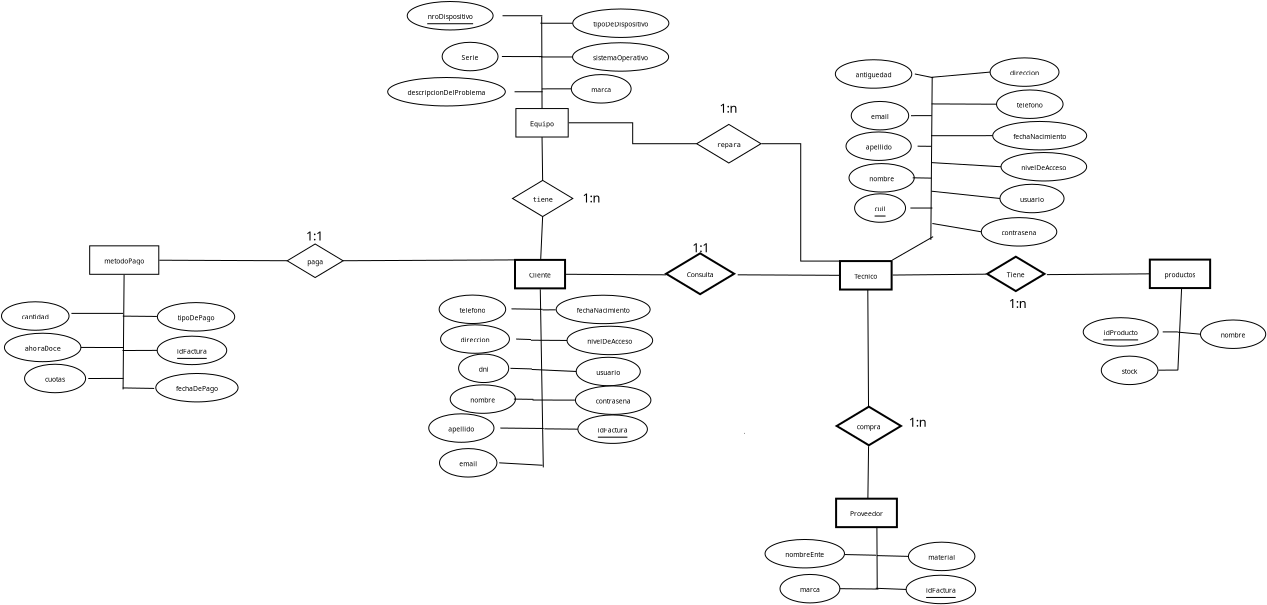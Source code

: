 <?xml version="1.0" encoding="UTF-8"?>
<dia:diagram xmlns:dia="http://www.lysator.liu.se/~alla/dia/">
  <dia:layer name="Fondo" visible="true" active="true">
    <dia:object type="ER - Entity" version="0" id="O0">
      <dia:attribute name="obj_pos">
        <dia:point val="-28.884,-23.915"/>
      </dia:attribute>
      <dia:attribute name="obj_bb">
        <dia:rectangle val="-28.934,-23.965;-26.051,-22.441"/>
      </dia:attribute>
      <dia:attribute name="elem_corner">
        <dia:point val="-28.884,-23.915"/>
      </dia:attribute>
      <dia:attribute name="elem_width">
        <dia:real val="2.782"/>
      </dia:attribute>
      <dia:attribute name="elem_height">
        <dia:real val="1.423"/>
      </dia:attribute>
      <dia:attribute name="border_width">
        <dia:real val="0.1"/>
      </dia:attribute>
      <dia:attribute name="border_color">
        <dia:color val="#000000"/>
      </dia:attribute>
      <dia:attribute name="inner_color">
        <dia:color val="#ffffff"/>
      </dia:attribute>
      <dia:attribute name="name">
        <dia:string>#Cliente#</dia:string>
      </dia:attribute>
      <dia:attribute name="weak">
        <dia:boolean val="false"/>
      </dia:attribute>
      <dia:attribute name="associative">
        <dia:boolean val="false"/>
      </dia:attribute>
      <dia:attribute name="font">
        <dia:font family="Cascadia Code Light" style="32" name="Courier"/>
      </dia:attribute>
      <dia:attribute name="font_height">
        <dia:real val="0.423"/>
      </dia:attribute>
    </dia:object>
    <dia:object type="ER - Relationship" version="0" id="O1">
      <dia:attribute name="obj_pos">
        <dia:point val="-21.329,-24.243"/>
      </dia:attribute>
      <dia:attribute name="obj_bb">
        <dia:rectangle val="-21.679,-24.293;-17.399,-22.045"/>
      </dia:attribute>
      <dia:attribute name="elem_corner">
        <dia:point val="-21.329,-24.243"/>
      </dia:attribute>
      <dia:attribute name="elem_width">
        <dia:real val="3.58"/>
      </dia:attribute>
      <dia:attribute name="elem_height">
        <dia:real val="2.148"/>
      </dia:attribute>
      <dia:attribute name="border_width">
        <dia:real val="0.1"/>
      </dia:attribute>
      <dia:attribute name="border_color">
        <dia:color val="#000000"/>
      </dia:attribute>
      <dia:attribute name="inner_color">
        <dia:color val="#ffffff"/>
      </dia:attribute>
      <dia:attribute name="name">
        <dia:string>#Consulta#</dia:string>
      </dia:attribute>
      <dia:attribute name="left_card">
        <dia:string>##</dia:string>
      </dia:attribute>
      <dia:attribute name="right_card">
        <dia:string>##</dia:string>
      </dia:attribute>
      <dia:attribute name="identifying">
        <dia:boolean val="false"/>
      </dia:attribute>
      <dia:attribute name="rotated">
        <dia:boolean val="false"/>
      </dia:attribute>
      <dia:attribute name="font">
        <dia:font family="Cascadia Code Light" style="32" name="Courier"/>
      </dia:attribute>
      <dia:attribute name="font_height">
        <dia:real val="0.423"/>
      </dia:attribute>
    </dia:object>
    <dia:object type="ER - Entity" version="0" id="O2">
      <dia:attribute name="obj_pos">
        <dia:point val="-12.635,-23.856"/>
      </dia:attribute>
      <dia:attribute name="obj_bb">
        <dia:rectangle val="-12.685,-23.906;-9.803,-22.382"/>
      </dia:attribute>
      <dia:attribute name="elem_corner">
        <dia:point val="-12.635,-23.856"/>
      </dia:attribute>
      <dia:attribute name="elem_width">
        <dia:real val="2.782"/>
      </dia:attribute>
      <dia:attribute name="elem_height">
        <dia:real val="1.423"/>
      </dia:attribute>
      <dia:attribute name="border_width">
        <dia:real val="0.1"/>
      </dia:attribute>
      <dia:attribute name="border_color">
        <dia:color val="#000000"/>
      </dia:attribute>
      <dia:attribute name="inner_color">
        <dia:color val="#ffffff"/>
      </dia:attribute>
      <dia:attribute name="name">
        <dia:string>#Tecnico#</dia:string>
      </dia:attribute>
      <dia:attribute name="weak">
        <dia:boolean val="false"/>
      </dia:attribute>
      <dia:attribute name="associative">
        <dia:boolean val="false"/>
      </dia:attribute>
      <dia:attribute name="font">
        <dia:font family="Cascadia Code Light" style="32" name="Courier"/>
      </dia:attribute>
      <dia:attribute name="font_height">
        <dia:real val="0.423"/>
      </dia:attribute>
    </dia:object>
    <dia:object type="ER - Entity" version="0" id="O3">
      <dia:attribute name="obj_pos">
        <dia:point val="-12.829,-11.976"/>
      </dia:attribute>
      <dia:attribute name="obj_bb">
        <dia:rectangle val="-12.879,-12.026;-9.602,-10.502"/>
      </dia:attribute>
      <dia:attribute name="elem_corner">
        <dia:point val="-12.829,-11.976"/>
      </dia:attribute>
      <dia:attribute name="elem_width">
        <dia:real val="3.177"/>
      </dia:attribute>
      <dia:attribute name="elem_height">
        <dia:real val="1.423"/>
      </dia:attribute>
      <dia:attribute name="border_width">
        <dia:real val="0.1"/>
      </dia:attribute>
      <dia:attribute name="border_color">
        <dia:color val="#000000"/>
      </dia:attribute>
      <dia:attribute name="inner_color">
        <dia:color val="#ffffff"/>
      </dia:attribute>
      <dia:attribute name="name">
        <dia:string>#Proveedor#</dia:string>
      </dia:attribute>
      <dia:attribute name="weak">
        <dia:boolean val="false"/>
      </dia:attribute>
      <dia:attribute name="associative">
        <dia:boolean val="false"/>
      </dia:attribute>
      <dia:attribute name="font">
        <dia:font family="Cascadia Code Light" style="32" name="Courier"/>
      </dia:attribute>
      <dia:attribute name="font_height">
        <dia:real val="0.423"/>
      </dia:attribute>
    </dia:object>
    <dia:object type="ER - Entity" version="0" id="O4">
      <dia:attribute name="obj_pos">
        <dia:point val="2.858,-23.93"/>
      </dia:attribute>
      <dia:attribute name="obj_bb">
        <dia:rectangle val="2.808,-23.98;6.085,-22.456"/>
      </dia:attribute>
      <dia:attribute name="elem_corner">
        <dia:point val="2.858,-23.93"/>
      </dia:attribute>
      <dia:attribute name="elem_width">
        <dia:real val="3.177"/>
      </dia:attribute>
      <dia:attribute name="elem_height">
        <dia:real val="1.423"/>
      </dia:attribute>
      <dia:attribute name="border_width">
        <dia:real val="0.1"/>
      </dia:attribute>
      <dia:attribute name="border_color">
        <dia:color val="#000000"/>
      </dia:attribute>
      <dia:attribute name="inner_color">
        <dia:color val="#ffffff"/>
      </dia:attribute>
      <dia:attribute name="name">
        <dia:string>#productos#</dia:string>
      </dia:attribute>
      <dia:attribute name="weak">
        <dia:boolean val="false"/>
      </dia:attribute>
      <dia:attribute name="associative">
        <dia:boolean val="false"/>
      </dia:attribute>
      <dia:attribute name="font">
        <dia:font family="Cascadia Code Light" style="32" name="Courier"/>
      </dia:attribute>
      <dia:attribute name="font_height">
        <dia:real val="0.423"/>
      </dia:attribute>
    </dia:object>
    <dia:object type="ER - Relationship" version="0" id="O5">
      <dia:attribute name="obj_pos">
        <dia:point val="-12.8,-16.576"/>
      </dia:attribute>
      <dia:attribute name="obj_bb">
        <dia:rectangle val="-13.15,-16.627;-9.265,-14.616"/>
      </dia:attribute>
      <dia:attribute name="elem_corner">
        <dia:point val="-12.8,-16.576"/>
      </dia:attribute>
      <dia:attribute name="elem_width">
        <dia:real val="3.185"/>
      </dia:attribute>
      <dia:attribute name="elem_height">
        <dia:real val="1.911"/>
      </dia:attribute>
      <dia:attribute name="border_width">
        <dia:real val="0.1"/>
      </dia:attribute>
      <dia:attribute name="border_color">
        <dia:color val="#000000"/>
      </dia:attribute>
      <dia:attribute name="inner_color">
        <dia:color val="#ffffff"/>
      </dia:attribute>
      <dia:attribute name="name">
        <dia:string>#compra#</dia:string>
      </dia:attribute>
      <dia:attribute name="left_card">
        <dia:string>##</dia:string>
      </dia:attribute>
      <dia:attribute name="right_card">
        <dia:string>##</dia:string>
      </dia:attribute>
      <dia:attribute name="identifying">
        <dia:boolean val="false"/>
      </dia:attribute>
      <dia:attribute name="rotated">
        <dia:boolean val="false"/>
      </dia:attribute>
      <dia:attribute name="font">
        <dia:font family="Cascadia Code Light" style="32" name="Courier"/>
      </dia:attribute>
      <dia:attribute name="font_height">
        <dia:real val="0.423"/>
      </dia:attribute>
    </dia:object>
    <dia:object type="ER - Relationship" version="0" id="O6">
      <dia:attribute name="obj_pos">
        <dia:point val="-5.276,-24.075"/>
      </dia:attribute>
      <dia:attribute name="obj_bb">
        <dia:rectangle val="-5.626,-24.125;-1.939,-22.233"/>
      </dia:attribute>
      <dia:attribute name="elem_corner">
        <dia:point val="-5.276,-24.075"/>
      </dia:attribute>
      <dia:attribute name="elem_width">
        <dia:real val="2.987"/>
      </dia:attribute>
      <dia:attribute name="elem_height">
        <dia:real val="1.792"/>
      </dia:attribute>
      <dia:attribute name="border_width">
        <dia:real val="0.1"/>
      </dia:attribute>
      <dia:attribute name="border_color">
        <dia:color val="#000000"/>
      </dia:attribute>
      <dia:attribute name="inner_color">
        <dia:color val="#ffffff"/>
      </dia:attribute>
      <dia:attribute name="name">
        <dia:string>#Tiene#</dia:string>
      </dia:attribute>
      <dia:attribute name="left_card">
        <dia:string>##</dia:string>
      </dia:attribute>
      <dia:attribute name="right_card">
        <dia:string>##</dia:string>
      </dia:attribute>
      <dia:attribute name="identifying">
        <dia:boolean val="false"/>
      </dia:attribute>
      <dia:attribute name="rotated">
        <dia:boolean val="false"/>
      </dia:attribute>
      <dia:attribute name="font">
        <dia:font family="Cascadia Code Light" style="32" name="Courier"/>
      </dia:attribute>
      <dia:attribute name="font_height">
        <dia:real val="0.423"/>
      </dia:attribute>
    </dia:object>
    <dia:object type="Standard - Line" version="0" id="O7">
      <dia:attribute name="obj_pos">
        <dia:point val="-21.329,-23.169"/>
      </dia:attribute>
      <dia:attribute name="obj_bb">
        <dia:rectangle val="-26.078,-23.22;-21.304,-23.144"/>
      </dia:attribute>
      <dia:attribute name="conn_endpoints">
        <dia:point val="-21.329,-23.169"/>
        <dia:point val="-26.052,-23.195"/>
      </dia:attribute>
      <dia:attribute name="numcp">
        <dia:int val="1"/>
      </dia:attribute>
      <dia:attribute name="line_width">
        <dia:real val="0.05"/>
      </dia:attribute>
      <dia:connections>
        <dia:connection handle="0" to="O1" connection="0"/>
        <dia:connection handle="1" to="O0" connection="8"/>
      </dia:connections>
    </dia:object>
    <dia:object type="ER - Attribute" version="0" id="O8">
      <dia:attribute name="obj_pos">
        <dia:point val="-32.677,-22.157"/>
      </dia:attribute>
      <dia:attribute name="obj_bb">
        <dia:rectangle val="-32.702,-22.182;-29.072,-20.709"/>
      </dia:attribute>
      <dia:attribute name="elem_corner">
        <dia:point val="-32.677,-22.157"/>
      </dia:attribute>
      <dia:attribute name="elem_width">
        <dia:real val="3.58"/>
      </dia:attribute>
      <dia:attribute name="elem_height">
        <dia:real val="1.423"/>
      </dia:attribute>
      <dia:attribute name="border_width">
        <dia:real val="0.05"/>
      </dia:attribute>
      <dia:attribute name="border_color">
        <dia:color val="#000000"/>
      </dia:attribute>
      <dia:attribute name="inner_color">
        <dia:color val="#ffffff"/>
      </dia:attribute>
      <dia:attribute name="name">
        <dia:string>#telefono#</dia:string>
      </dia:attribute>
      <dia:attribute name="key">
        <dia:boolean val="false"/>
      </dia:attribute>
      <dia:attribute name="weak_key">
        <dia:boolean val="false"/>
      </dia:attribute>
      <dia:attribute name="derived">
        <dia:boolean val="false"/>
      </dia:attribute>
      <dia:attribute name="multivalued">
        <dia:boolean val="false"/>
      </dia:attribute>
      <dia:attribute name="font">
        <dia:font family="Cascadia Code Light" style="32" name="Courier"/>
      </dia:attribute>
      <dia:attribute name="font_height">
        <dia:real val="0.423"/>
      </dia:attribute>
    </dia:object>
    <dia:object type="Standard - Line" version="0" id="O9">
      <dia:attribute name="obj_pos">
        <dia:point val="-17.749,-23.169"/>
      </dia:attribute>
      <dia:attribute name="obj_bb">
        <dia:rectangle val="-17.774,-23.194;-12.61,-23.119"/>
      </dia:attribute>
      <dia:attribute name="conn_endpoints">
        <dia:point val="-17.749,-23.169"/>
        <dia:point val="-12.635,-23.144"/>
      </dia:attribute>
      <dia:attribute name="numcp">
        <dia:int val="1"/>
      </dia:attribute>
      <dia:attribute name="line_width">
        <dia:real val="0.05"/>
      </dia:attribute>
      <dia:connections>
        <dia:connection handle="0" to="O1" connection="4"/>
        <dia:connection handle="1" to="O2" connection="3"/>
      </dia:connections>
    </dia:object>
    <dia:object type="Standard - Line" version="0" id="O10">
      <dia:attribute name="obj_pos">
        <dia:point val="2.858,-23.218"/>
      </dia:attribute>
      <dia:attribute name="obj_bb">
        <dia:rectangle val="-2.314,-23.243;2.883,-23.154"/>
      </dia:attribute>
      <dia:attribute name="conn_endpoints">
        <dia:point val="2.858,-23.218"/>
        <dia:point val="-2.289,-23.179"/>
      </dia:attribute>
      <dia:attribute name="numcp">
        <dia:int val="1"/>
      </dia:attribute>
      <dia:attribute name="line_width">
        <dia:real val="0.05"/>
      </dia:attribute>
      <dia:connections>
        <dia:connection handle="0" to="O4" connection="3"/>
        <dia:connection handle="1" to="O6" connection="4"/>
      </dia:connections>
    </dia:object>
    <dia:object type="Standard - Line" version="0" id="O11">
      <dia:attribute name="obj_pos">
        <dia:point val="-11.24,-11.976"/>
      </dia:attribute>
      <dia:attribute name="obj_bb">
        <dia:rectangle val="-11.265,-14.642;-11.191,-11.95"/>
      </dia:attribute>
      <dia:attribute name="conn_endpoints">
        <dia:point val="-11.24,-11.976"/>
        <dia:point val="-11.217,-14.616"/>
      </dia:attribute>
      <dia:attribute name="numcp">
        <dia:int val="1"/>
      </dia:attribute>
      <dia:attribute name="line_width">
        <dia:real val="0.05"/>
      </dia:attribute>
      <dia:connections>
        <dia:connection handle="0" to="O3" connection="1"/>
        <dia:connection handle="1" to="O5" connection="8"/>
      </dia:connections>
    </dia:object>
    <dia:object type="Standard - Line" version="0" id="O12">
      <dia:attribute name="obj_pos">
        <dia:point val="-29.06,-21.467"/>
      </dia:attribute>
      <dia:attribute name="obj_bb">
        <dia:rectangle val="-29.085,-21.492;-27.479,-21.418"/>
      </dia:attribute>
      <dia:attribute name="conn_endpoints">
        <dia:point val="-29.06,-21.467"/>
        <dia:point val="-27.504,-21.443"/>
      </dia:attribute>
      <dia:attribute name="numcp">
        <dia:int val="1"/>
      </dia:attribute>
      <dia:attribute name="line_width">
        <dia:real val="0.05"/>
      </dia:attribute>
    </dia:object>
    <dia:object type="ER - Attribute" version="0" id="O13">
      <dia:attribute name="obj_pos">
        <dia:point val="-32.606,-20.669"/>
      </dia:attribute>
      <dia:attribute name="obj_bb">
        <dia:rectangle val="-32.631,-20.694;-28.803,-19.221"/>
      </dia:attribute>
      <dia:attribute name="elem_corner">
        <dia:point val="-32.606,-20.669"/>
      </dia:attribute>
      <dia:attribute name="elem_width">
        <dia:real val="3.777"/>
      </dia:attribute>
      <dia:attribute name="elem_height">
        <dia:real val="1.423"/>
      </dia:attribute>
      <dia:attribute name="border_width">
        <dia:real val="0.05"/>
      </dia:attribute>
      <dia:attribute name="border_color">
        <dia:color val="#000000"/>
      </dia:attribute>
      <dia:attribute name="inner_color">
        <dia:color val="#ffffff"/>
      </dia:attribute>
      <dia:attribute name="name">
        <dia:string>#direccion#</dia:string>
      </dia:attribute>
      <dia:attribute name="key">
        <dia:boolean val="false"/>
      </dia:attribute>
      <dia:attribute name="weak_key">
        <dia:boolean val="false"/>
      </dia:attribute>
      <dia:attribute name="derived">
        <dia:boolean val="false"/>
      </dia:attribute>
      <dia:attribute name="multivalued">
        <dia:boolean val="false"/>
      </dia:attribute>
      <dia:attribute name="font">
        <dia:font family="Cascadia Code Light" style="32" name="Courier"/>
      </dia:attribute>
      <dia:attribute name="font_height">
        <dia:real val="0.423"/>
      </dia:attribute>
    </dia:object>
    <dia:object type="Standard - Line" version="0" id="O14">
      <dia:attribute name="obj_pos">
        <dia:point val="-28.088,-19.934"/>
      </dia:attribute>
      <dia:attribute name="obj_bb">
        <dia:rectangle val="-28.854,-19.983;-28.062,-19.908"/>
      </dia:attribute>
      <dia:attribute name="conn_endpoints">
        <dia:point val="-28.088,-19.934"/>
        <dia:point val="-28.828,-19.958"/>
      </dia:attribute>
      <dia:attribute name="numcp">
        <dia:int val="1"/>
      </dia:attribute>
      <dia:attribute name="line_width">
        <dia:real val="0.05"/>
      </dia:attribute>
      <dia:connections>
        <dia:connection handle="1" to="O13" connection="4"/>
      </dia:connections>
    </dia:object>
    <dia:object type="ER - Attribute" version="0" id="O15">
      <dia:attribute name="obj_pos">
        <dia:point val="-31.704,-19.206"/>
      </dia:attribute>
      <dia:attribute name="obj_bb">
        <dia:rectangle val="-31.729,-19.231;-29.087,-17.758"/>
      </dia:attribute>
      <dia:attribute name="elem_corner">
        <dia:point val="-31.704,-19.206"/>
      </dia:attribute>
      <dia:attribute name="elem_width">
        <dia:real val="2.593"/>
      </dia:attribute>
      <dia:attribute name="elem_height">
        <dia:real val="1.423"/>
      </dia:attribute>
      <dia:attribute name="border_width">
        <dia:real val="0.05"/>
      </dia:attribute>
      <dia:attribute name="border_color">
        <dia:color val="#000000"/>
      </dia:attribute>
      <dia:attribute name="inner_color">
        <dia:color val="#ffffff"/>
      </dia:attribute>
      <dia:attribute name="name">
        <dia:string>#dni#</dia:string>
      </dia:attribute>
      <dia:attribute name="key">
        <dia:boolean val="false"/>
      </dia:attribute>
      <dia:attribute name="weak_key">
        <dia:boolean val="false"/>
      </dia:attribute>
      <dia:attribute name="derived">
        <dia:boolean val="false"/>
      </dia:attribute>
      <dia:attribute name="multivalued">
        <dia:boolean val="false"/>
      </dia:attribute>
      <dia:attribute name="font">
        <dia:font family="Cascadia Code Light" style="32" name="Courier"/>
      </dia:attribute>
      <dia:attribute name="font_height">
        <dia:real val="0.423"/>
      </dia:attribute>
    </dia:object>
    <dia:object type="ER - Attribute" version="0" id="O16">
      <dia:attribute name="obj_pos">
        <dia:point val="-32.124,-17.667"/>
      </dia:attribute>
      <dia:attribute name="obj_bb">
        <dia:rectangle val="-32.149,-17.692;-28.914,-16.219"/>
      </dia:attribute>
      <dia:attribute name="elem_corner">
        <dia:point val="-32.124,-17.667"/>
      </dia:attribute>
      <dia:attribute name="elem_width">
        <dia:real val="3.185"/>
      </dia:attribute>
      <dia:attribute name="elem_height">
        <dia:real val="1.423"/>
      </dia:attribute>
      <dia:attribute name="border_width">
        <dia:real val="0.05"/>
      </dia:attribute>
      <dia:attribute name="border_color">
        <dia:color val="#000000"/>
      </dia:attribute>
      <dia:attribute name="inner_color">
        <dia:color val="#ffffff"/>
      </dia:attribute>
      <dia:attribute name="name">
        <dia:string>#nombre#</dia:string>
      </dia:attribute>
      <dia:attribute name="key">
        <dia:boolean val="false"/>
      </dia:attribute>
      <dia:attribute name="weak_key">
        <dia:boolean val="false"/>
      </dia:attribute>
      <dia:attribute name="derived">
        <dia:boolean val="false"/>
      </dia:attribute>
      <dia:attribute name="multivalued">
        <dia:boolean val="false"/>
      </dia:attribute>
      <dia:attribute name="font">
        <dia:font family="Cascadia Code Light" style="32" name="Courier"/>
      </dia:attribute>
      <dia:attribute name="font_height">
        <dia:real val="0.423"/>
      </dia:attribute>
    </dia:object>
    <dia:object type="Standard - Line" version="0" id="O17">
      <dia:attribute name="obj_pos">
        <dia:point val="-28.038,-18.463"/>
      </dia:attribute>
      <dia:attribute name="obj_bb">
        <dia:rectangle val="-29.137,-18.52;-28.012,-18.438"/>
      </dia:attribute>
      <dia:attribute name="conn_endpoints">
        <dia:point val="-28.038,-18.463"/>
        <dia:point val="-29.112,-18.494"/>
      </dia:attribute>
      <dia:attribute name="numcp">
        <dia:int val="1"/>
      </dia:attribute>
      <dia:attribute name="line_width">
        <dia:real val="0.05"/>
      </dia:attribute>
      <dia:connections>
        <dia:connection handle="1" to="O15" connection="4"/>
      </dia:connections>
    </dia:object>
    <dia:object type="Standard - Line" version="0" id="O18">
      <dia:attribute name="obj_pos">
        <dia:point val="-27.963,-16.943"/>
      </dia:attribute>
      <dia:attribute name="obj_bb">
        <dia:rectangle val="-28.964,-16.98;-27.938,-16.917"/>
      </dia:attribute>
      <dia:attribute name="conn_endpoints">
        <dia:point val="-27.963,-16.943"/>
        <dia:point val="-28.939,-16.955"/>
      </dia:attribute>
      <dia:attribute name="numcp">
        <dia:int val="1"/>
      </dia:attribute>
      <dia:attribute name="line_width">
        <dia:real val="0.05"/>
      </dia:attribute>
      <dia:connections>
        <dia:connection handle="1" to="O16" connection="4"/>
      </dia:connections>
    </dia:object>
    <dia:object type="ER - Attribute" version="0" id="O19">
      <dia:attribute name="obj_pos">
        <dia:point val="-33.197,-16.219"/>
      </dia:attribute>
      <dia:attribute name="obj_bb">
        <dia:rectangle val="-33.222,-16.244;-29.592,-14.77"/>
      </dia:attribute>
      <dia:attribute name="elem_corner">
        <dia:point val="-33.197,-16.219"/>
      </dia:attribute>
      <dia:attribute name="elem_width">
        <dia:real val="3.58"/>
      </dia:attribute>
      <dia:attribute name="elem_height">
        <dia:real val="1.423"/>
      </dia:attribute>
      <dia:attribute name="border_width">
        <dia:real val="0.05"/>
      </dia:attribute>
      <dia:attribute name="border_color">
        <dia:color val="#000000"/>
      </dia:attribute>
      <dia:attribute name="inner_color">
        <dia:color val="#ffffff"/>
      </dia:attribute>
      <dia:attribute name="name">
        <dia:string>#apellido#</dia:string>
      </dia:attribute>
      <dia:attribute name="key">
        <dia:boolean val="false"/>
      </dia:attribute>
      <dia:attribute name="weak_key">
        <dia:boolean val="false"/>
      </dia:attribute>
      <dia:attribute name="derived">
        <dia:boolean val="false"/>
      </dia:attribute>
      <dia:attribute name="multivalued">
        <dia:boolean val="false"/>
      </dia:attribute>
      <dia:attribute name="font">
        <dia:font family="Cascadia Code Light" style="32" name="Courier"/>
      </dia:attribute>
      <dia:attribute name="font_height">
        <dia:real val="0.423"/>
      </dia:attribute>
    </dia:object>
    <dia:object type="ER - Attribute" version="0" id="O20">
      <dia:attribute name="obj_pos">
        <dia:point val="-32.66,-14.481"/>
      </dia:attribute>
      <dia:attribute name="obj_bb">
        <dia:rectangle val="-32.685,-14.506;-29.648,-13.033"/>
      </dia:attribute>
      <dia:attribute name="elem_corner">
        <dia:point val="-32.66,-14.481"/>
      </dia:attribute>
      <dia:attribute name="elem_width">
        <dia:real val="2.987"/>
      </dia:attribute>
      <dia:attribute name="elem_height">
        <dia:real val="1.423"/>
      </dia:attribute>
      <dia:attribute name="border_width">
        <dia:real val="0.05"/>
      </dia:attribute>
      <dia:attribute name="border_color">
        <dia:color val="#000000"/>
      </dia:attribute>
      <dia:attribute name="inner_color">
        <dia:color val="#ffffff"/>
      </dia:attribute>
      <dia:attribute name="name">
        <dia:string>#email#</dia:string>
      </dia:attribute>
      <dia:attribute name="key">
        <dia:boolean val="false"/>
      </dia:attribute>
      <dia:attribute name="weak_key">
        <dia:boolean val="false"/>
      </dia:attribute>
      <dia:attribute name="derived">
        <dia:boolean val="false"/>
      </dia:attribute>
      <dia:attribute name="multivalued">
        <dia:boolean val="false"/>
      </dia:attribute>
      <dia:attribute name="font">
        <dia:font family="Cascadia Code Light" style="32" name="Courier"/>
      </dia:attribute>
      <dia:attribute name="font_height">
        <dia:real val="0.423"/>
      </dia:attribute>
    </dia:object>
    <dia:object type="Standard - Line" version="0" id="O21">
      <dia:attribute name="obj_pos">
        <dia:point val="-27.451,-15.486"/>
      </dia:attribute>
      <dia:attribute name="obj_bb">
        <dia:rectangle val="-29.642,-15.532;-27.426,-15.46"/>
      </dia:attribute>
      <dia:attribute name="conn_endpoints">
        <dia:point val="-27.451,-15.486"/>
        <dia:point val="-29.617,-15.507"/>
      </dia:attribute>
      <dia:attribute name="numcp">
        <dia:int val="1"/>
      </dia:attribute>
      <dia:attribute name="line_width">
        <dia:real val="0.05"/>
      </dia:attribute>
      <dia:connections>
        <dia:connection handle="1" to="O19" connection="4"/>
      </dia:connections>
    </dia:object>
    <dia:object type="Standard - Line" version="0" id="O22">
      <dia:attribute name="obj_pos">
        <dia:point val="-27.504,-13.647"/>
      </dia:attribute>
      <dia:attribute name="obj_bb">
        <dia:rectangle val="-29.699,-13.796;-27.478,-13.621"/>
      </dia:attribute>
      <dia:attribute name="conn_endpoints">
        <dia:point val="-27.504,-13.647"/>
        <dia:point val="-29.673,-13.769"/>
      </dia:attribute>
      <dia:attribute name="numcp">
        <dia:int val="1"/>
      </dia:attribute>
      <dia:attribute name="line_width">
        <dia:real val="0.05"/>
      </dia:attribute>
      <dia:connections>
        <dia:connection handle="1" to="O20" connection="4"/>
      </dia:connections>
    </dia:object>
    <dia:object type="ER - Attribute" version="0" id="O23">
      <dia:attribute name="obj_pos">
        <dia:point val="-26.826,-22.15"/>
      </dia:attribute>
      <dia:attribute name="obj_bb">
        <dia:rectangle val="-26.851,-22.175;-21.838,-20.702"/>
      </dia:attribute>
      <dia:attribute name="elem_corner">
        <dia:point val="-26.826,-22.15"/>
      </dia:attribute>
      <dia:attribute name="elem_width">
        <dia:real val="4.963"/>
      </dia:attribute>
      <dia:attribute name="elem_height">
        <dia:real val="1.423"/>
      </dia:attribute>
      <dia:attribute name="border_width">
        <dia:real val="0.05"/>
      </dia:attribute>
      <dia:attribute name="border_color">
        <dia:color val="#000000"/>
      </dia:attribute>
      <dia:attribute name="inner_color">
        <dia:color val="#ffffff"/>
      </dia:attribute>
      <dia:attribute name="name">
        <dia:string>#fechaNacimiento#</dia:string>
      </dia:attribute>
      <dia:attribute name="key">
        <dia:boolean val="false"/>
      </dia:attribute>
      <dia:attribute name="weak_key">
        <dia:boolean val="false"/>
      </dia:attribute>
      <dia:attribute name="derived">
        <dia:boolean val="false"/>
      </dia:attribute>
      <dia:attribute name="multivalued">
        <dia:boolean val="false"/>
      </dia:attribute>
      <dia:attribute name="font">
        <dia:font family="Cascadia Code Light" style="32" name="Courier"/>
      </dia:attribute>
      <dia:attribute name="font_height">
        <dia:real val="0.423"/>
      </dia:attribute>
    </dia:object>
    <dia:object type="Standard - Line" version="0" id="O24">
      <dia:attribute name="obj_pos">
        <dia:point val="-26.85,-21.419"/>
      </dia:attribute>
      <dia:attribute name="obj_bb">
        <dia:rectangle val="-27.532,-21.444;-26.825,-21.389"/>
      </dia:attribute>
      <dia:attribute name="conn_endpoints">
        <dia:point val="-26.85,-21.419"/>
        <dia:point val="-27.507,-21.414"/>
      </dia:attribute>
      <dia:attribute name="numcp">
        <dia:int val="1"/>
      </dia:attribute>
      <dia:attribute name="line_width">
        <dia:real val="0.05"/>
      </dia:attribute>
      <dia:connections>
        <dia:connection handle="0" to="O23" connection="8"/>
      </dia:connections>
    </dia:object>
    <dia:object type="ER - Attribute" version="0" id="O25">
      <dia:attribute name="obj_pos">
        <dia:point val="-26.283,-20.6"/>
      </dia:attribute>
      <dia:attribute name="obj_bb">
        <dia:rectangle val="-26.308,-20.625;-21.69,-19.151"/>
      </dia:attribute>
      <dia:attribute name="elem_corner">
        <dia:point val="-26.283,-20.6"/>
      </dia:attribute>
      <dia:attribute name="elem_width">
        <dia:real val="4.567"/>
      </dia:attribute>
      <dia:attribute name="elem_height">
        <dia:real val="1.423"/>
      </dia:attribute>
      <dia:attribute name="border_width">
        <dia:real val="0.05"/>
      </dia:attribute>
      <dia:attribute name="border_color">
        <dia:color val="#000000"/>
      </dia:attribute>
      <dia:attribute name="inner_color">
        <dia:color val="#ffffff"/>
      </dia:attribute>
      <dia:attribute name="name">
        <dia:string>#nivelDeAcceso#</dia:string>
      </dia:attribute>
      <dia:attribute name="key">
        <dia:boolean val="false"/>
      </dia:attribute>
      <dia:attribute name="weak_key">
        <dia:boolean val="false"/>
      </dia:attribute>
      <dia:attribute name="derived">
        <dia:boolean val="false"/>
      </dia:attribute>
      <dia:attribute name="multivalued">
        <dia:boolean val="false"/>
      </dia:attribute>
      <dia:attribute name="font">
        <dia:font family="Cascadia Code Light" style="32" name="Courier"/>
      </dia:attribute>
      <dia:attribute name="font_height">
        <dia:real val="0.423"/>
      </dia:attribute>
    </dia:object>
    <dia:object type="ER - Attribute" version="0" id="O26">
      <dia:attribute name="obj_pos">
        <dia:point val="-25.824,-19.047"/>
      </dia:attribute>
      <dia:attribute name="obj_bb">
        <dia:rectangle val="-25.849,-19.073;-22.416,-17.599"/>
      </dia:attribute>
      <dia:attribute name="elem_corner">
        <dia:point val="-25.824,-19.047"/>
      </dia:attribute>
      <dia:attribute name="elem_width">
        <dia:real val="3.382"/>
      </dia:attribute>
      <dia:attribute name="elem_height">
        <dia:real val="1.423"/>
      </dia:attribute>
      <dia:attribute name="border_width">
        <dia:real val="0.05"/>
      </dia:attribute>
      <dia:attribute name="border_color">
        <dia:color val="#000000"/>
      </dia:attribute>
      <dia:attribute name="inner_color">
        <dia:color val="#ffffff"/>
      </dia:attribute>
      <dia:attribute name="name">
        <dia:string>#usuario#</dia:string>
      </dia:attribute>
      <dia:attribute name="key">
        <dia:boolean val="false"/>
      </dia:attribute>
      <dia:attribute name="weak_key">
        <dia:boolean val="false"/>
      </dia:attribute>
      <dia:attribute name="derived">
        <dia:boolean val="false"/>
      </dia:attribute>
      <dia:attribute name="multivalued">
        <dia:boolean val="false"/>
      </dia:attribute>
      <dia:attribute name="font">
        <dia:font family="Cascadia Code Light" style="32" name="Courier"/>
      </dia:attribute>
      <dia:attribute name="font_height">
        <dia:real val="0.423"/>
      </dia:attribute>
    </dia:object>
    <dia:object type="ER - Attribute" version="0" id="O27">
      <dia:attribute name="obj_pos">
        <dia:point val="-25.863,-17.614"/>
      </dia:attribute>
      <dia:attribute name="obj_bb">
        <dia:rectangle val="-25.888,-17.64;-21.863,-16.166"/>
      </dia:attribute>
      <dia:attribute name="elem_corner">
        <dia:point val="-25.863,-17.614"/>
      </dia:attribute>
      <dia:attribute name="elem_width">
        <dia:real val="3.975"/>
      </dia:attribute>
      <dia:attribute name="elem_height">
        <dia:real val="1.423"/>
      </dia:attribute>
      <dia:attribute name="border_width">
        <dia:real val="0.05"/>
      </dia:attribute>
      <dia:attribute name="border_color">
        <dia:color val="#000000"/>
      </dia:attribute>
      <dia:attribute name="inner_color">
        <dia:color val="#ffffff"/>
      </dia:attribute>
      <dia:attribute name="name">
        <dia:string>#contrasena#</dia:string>
      </dia:attribute>
      <dia:attribute name="key">
        <dia:boolean val="false"/>
      </dia:attribute>
      <dia:attribute name="weak_key">
        <dia:boolean val="false"/>
      </dia:attribute>
      <dia:attribute name="derived">
        <dia:boolean val="false"/>
      </dia:attribute>
      <dia:attribute name="multivalued">
        <dia:boolean val="false"/>
      </dia:attribute>
      <dia:attribute name="font">
        <dia:font family="Cascadia Code Light" style="32" name="Courier"/>
      </dia:attribute>
      <dia:attribute name="font_height">
        <dia:real val="0.423"/>
      </dia:attribute>
    </dia:object>
    <dia:object type="Standard - Line" version="0" id="O28">
      <dia:attribute name="obj_pos">
        <dia:point val="-28.091,-19.899"/>
      </dia:attribute>
      <dia:attribute name="obj_bb">
        <dia:rectangle val="-28.116,-19.924;-26.258,-19.863"/>
      </dia:attribute>
      <dia:attribute name="conn_endpoints">
        <dia:point val="-28.091,-19.899"/>
        <dia:point val="-26.283,-19.888"/>
      </dia:attribute>
      <dia:attribute name="numcp">
        <dia:int val="1"/>
      </dia:attribute>
      <dia:attribute name="line_width">
        <dia:real val="0.05"/>
      </dia:attribute>
      <dia:connections>
        <dia:connection handle="1" to="O25" connection="3"/>
      </dia:connections>
    </dia:object>
    <dia:object type="Standard - Line" version="0" id="O29">
      <dia:attribute name="obj_pos">
        <dia:point val="-28.048,-18.436"/>
      </dia:attribute>
      <dia:attribute name="obj_bb">
        <dia:rectangle val="-28.074,-18.462;-25.798,-18.31"/>
      </dia:attribute>
      <dia:attribute name="conn_endpoints">
        <dia:point val="-28.048,-18.436"/>
        <dia:point val="-25.824,-18.336"/>
      </dia:attribute>
      <dia:attribute name="numcp">
        <dia:int val="1"/>
      </dia:attribute>
      <dia:attribute name="line_width">
        <dia:real val="0.05"/>
      </dia:attribute>
      <dia:connections>
        <dia:connection handle="1" to="O26" connection="3"/>
      </dia:connections>
    </dia:object>
    <dia:object type="Standard - Line" version="0" id="O30">
      <dia:attribute name="obj_pos">
        <dia:point val="-28.005,-16.908"/>
      </dia:attribute>
      <dia:attribute name="obj_bb">
        <dia:rectangle val="-28.03,-16.933;-25.863,-16.88"/>
      </dia:attribute>
      <dia:attribute name="conn_endpoints">
        <dia:point val="-28.005,-16.908"/>
        <dia:point val="-25.888,-16.905"/>
      </dia:attribute>
      <dia:attribute name="numcp">
        <dia:int val="1"/>
      </dia:attribute>
      <dia:attribute name="line_width">
        <dia:real val="0.05"/>
      </dia:attribute>
      <dia:connections>
        <dia:connection handle="1" to="O27" connection="8"/>
      </dia:connections>
    </dia:object>
    <dia:object type="ER - Attribute" version="0" id="O31">
      <dia:attribute name="obj_pos">
        <dia:point val="-4.808,-32.412"/>
      </dia:attribute>
      <dia:attribute name="obj_bb">
        <dia:rectangle val="-4.833,-32.437;-1.203,-30.963"/>
      </dia:attribute>
      <dia:attribute name="elem_corner">
        <dia:point val="-4.808,-32.412"/>
      </dia:attribute>
      <dia:attribute name="elem_width">
        <dia:real val="3.58"/>
      </dia:attribute>
      <dia:attribute name="elem_height">
        <dia:real val="1.423"/>
      </dia:attribute>
      <dia:attribute name="border_width">
        <dia:real val="0.05"/>
      </dia:attribute>
      <dia:attribute name="border_color">
        <dia:color val="#000000"/>
      </dia:attribute>
      <dia:attribute name="inner_color">
        <dia:color val="#ffffff"/>
      </dia:attribute>
      <dia:attribute name="name">
        <dia:string>#telefono#</dia:string>
      </dia:attribute>
      <dia:attribute name="key">
        <dia:boolean val="false"/>
      </dia:attribute>
      <dia:attribute name="weak_key">
        <dia:boolean val="false"/>
      </dia:attribute>
      <dia:attribute name="derived">
        <dia:boolean val="false"/>
      </dia:attribute>
      <dia:attribute name="multivalued">
        <dia:boolean val="false"/>
      </dia:attribute>
      <dia:attribute name="font">
        <dia:font family="Cascadia Code Light" style="32" name="Courier"/>
      </dia:attribute>
      <dia:attribute name="font_height">
        <dia:real val="0.423"/>
      </dia:attribute>
    </dia:object>
    <dia:object type="ER - Attribute" version="0" id="O32">
      <dia:attribute name="obj_pos">
        <dia:point val="-5.129,-34.017"/>
      </dia:attribute>
      <dia:attribute name="obj_bb">
        <dia:rectangle val="-5.154,-34.042;-1.327,-32.569"/>
      </dia:attribute>
      <dia:attribute name="elem_corner">
        <dia:point val="-5.129,-34.017"/>
      </dia:attribute>
      <dia:attribute name="elem_width">
        <dia:real val="3.777"/>
      </dia:attribute>
      <dia:attribute name="elem_height">
        <dia:real val="1.423"/>
      </dia:attribute>
      <dia:attribute name="border_width">
        <dia:real val="0.05"/>
      </dia:attribute>
      <dia:attribute name="border_color">
        <dia:color val="#000000"/>
      </dia:attribute>
      <dia:attribute name="inner_color">
        <dia:color val="#ffffff"/>
      </dia:attribute>
      <dia:attribute name="name">
        <dia:string>#direccion#</dia:string>
      </dia:attribute>
      <dia:attribute name="key">
        <dia:boolean val="false"/>
      </dia:attribute>
      <dia:attribute name="weak_key">
        <dia:boolean val="false"/>
      </dia:attribute>
      <dia:attribute name="derived">
        <dia:boolean val="false"/>
      </dia:attribute>
      <dia:attribute name="multivalued">
        <dia:boolean val="false"/>
      </dia:attribute>
      <dia:attribute name="font">
        <dia:font family="Cascadia Code Light" style="32" name="Courier"/>
      </dia:attribute>
      <dia:attribute name="font_height">
        <dia:real val="0.423"/>
      </dia:attribute>
    </dia:object>
    <dia:object type="ER - Attribute" version="0" id="O33">
      <dia:attribute name="obj_pos">
        <dia:point val="-11.904,-27.22"/>
      </dia:attribute>
      <dia:attribute name="obj_bb">
        <dia:rectangle val="-11.929,-27.245;-9.089,-25.772"/>
      </dia:attribute>
      <dia:attribute name="elem_corner">
        <dia:point val="-11.904,-27.22"/>
      </dia:attribute>
      <dia:attribute name="elem_width">
        <dia:real val="2.79"/>
      </dia:attribute>
      <dia:attribute name="elem_height">
        <dia:real val="1.423"/>
      </dia:attribute>
      <dia:attribute name="border_width">
        <dia:real val="0.05"/>
      </dia:attribute>
      <dia:attribute name="border_color">
        <dia:color val="#000000"/>
      </dia:attribute>
      <dia:attribute name="inner_color">
        <dia:color val="#ffffff"/>
      </dia:attribute>
      <dia:attribute name="name">
        <dia:string>#cuil#</dia:string>
      </dia:attribute>
      <dia:attribute name="key">
        <dia:boolean val="true"/>
      </dia:attribute>
      <dia:attribute name="weak_key">
        <dia:boolean val="false"/>
      </dia:attribute>
      <dia:attribute name="derived">
        <dia:boolean val="false"/>
      </dia:attribute>
      <dia:attribute name="multivalued">
        <dia:boolean val="false"/>
      </dia:attribute>
      <dia:attribute name="font">
        <dia:font family="Cascadia Code Light" style="32" name="Courier"/>
      </dia:attribute>
      <dia:attribute name="font_height">
        <dia:real val="0.423"/>
      </dia:attribute>
    </dia:object>
    <dia:object type="ER - Attribute" version="0" id="O34">
      <dia:attribute name="obj_pos">
        <dia:point val="-12.184,-28.731"/>
      </dia:attribute>
      <dia:attribute name="obj_bb">
        <dia:rectangle val="-12.21,-28.756;-8.975,-27.283"/>
      </dia:attribute>
      <dia:attribute name="elem_corner">
        <dia:point val="-12.184,-28.731"/>
      </dia:attribute>
      <dia:attribute name="elem_width">
        <dia:real val="3.185"/>
      </dia:attribute>
      <dia:attribute name="elem_height">
        <dia:real val="1.423"/>
      </dia:attribute>
      <dia:attribute name="border_width">
        <dia:real val="0.05"/>
      </dia:attribute>
      <dia:attribute name="border_color">
        <dia:color val="#000000"/>
      </dia:attribute>
      <dia:attribute name="inner_color">
        <dia:color val="#ffffff"/>
      </dia:attribute>
      <dia:attribute name="name">
        <dia:string>#nombre#</dia:string>
      </dia:attribute>
      <dia:attribute name="key">
        <dia:boolean val="false"/>
      </dia:attribute>
      <dia:attribute name="weak_key">
        <dia:boolean val="false"/>
      </dia:attribute>
      <dia:attribute name="derived">
        <dia:boolean val="false"/>
      </dia:attribute>
      <dia:attribute name="multivalued">
        <dia:boolean val="false"/>
      </dia:attribute>
      <dia:attribute name="font">
        <dia:font family="Cascadia Code Light" style="32" name="Courier"/>
      </dia:attribute>
      <dia:attribute name="font_height">
        <dia:real val="0.423"/>
      </dia:attribute>
    </dia:object>
    <dia:object type="ER - Attribute" version="0" id="O35">
      <dia:attribute name="obj_pos">
        <dia:point val="-12.334,-30.312"/>
      </dia:attribute>
      <dia:attribute name="obj_bb">
        <dia:rectangle val="-12.359,-30.337;-8.729,-28.864"/>
      </dia:attribute>
      <dia:attribute name="elem_corner">
        <dia:point val="-12.334,-30.312"/>
      </dia:attribute>
      <dia:attribute name="elem_width">
        <dia:real val="3.58"/>
      </dia:attribute>
      <dia:attribute name="elem_height">
        <dia:real val="1.423"/>
      </dia:attribute>
      <dia:attribute name="border_width">
        <dia:real val="0.05"/>
      </dia:attribute>
      <dia:attribute name="border_color">
        <dia:color val="#000000"/>
      </dia:attribute>
      <dia:attribute name="inner_color">
        <dia:color val="#ffffff"/>
      </dia:attribute>
      <dia:attribute name="name">
        <dia:string>#apellido#</dia:string>
      </dia:attribute>
      <dia:attribute name="key">
        <dia:boolean val="false"/>
      </dia:attribute>
      <dia:attribute name="weak_key">
        <dia:boolean val="false"/>
      </dia:attribute>
      <dia:attribute name="derived">
        <dia:boolean val="false"/>
      </dia:attribute>
      <dia:attribute name="multivalued">
        <dia:boolean val="false"/>
      </dia:attribute>
      <dia:attribute name="font">
        <dia:font family="Cascadia Code Light" style="32" name="Courier"/>
      </dia:attribute>
      <dia:attribute name="font_height">
        <dia:real val="0.423"/>
      </dia:attribute>
    </dia:object>
    <dia:object type="ER - Attribute" version="0" id="O36">
      <dia:attribute name="obj_pos">
        <dia:point val="-12.072,-31.838"/>
      </dia:attribute>
      <dia:attribute name="obj_bb">
        <dia:rectangle val="-12.097,-31.863;-9.059,-30.389"/>
      </dia:attribute>
      <dia:attribute name="elem_corner">
        <dia:point val="-12.072,-31.838"/>
      </dia:attribute>
      <dia:attribute name="elem_width">
        <dia:real val="2.987"/>
      </dia:attribute>
      <dia:attribute name="elem_height">
        <dia:real val="1.423"/>
      </dia:attribute>
      <dia:attribute name="border_width">
        <dia:real val="0.05"/>
      </dia:attribute>
      <dia:attribute name="border_color">
        <dia:color val="#000000"/>
      </dia:attribute>
      <dia:attribute name="inner_color">
        <dia:color val="#ffffff"/>
      </dia:attribute>
      <dia:attribute name="name">
        <dia:string>#email#</dia:string>
      </dia:attribute>
      <dia:attribute name="key">
        <dia:boolean val="false"/>
      </dia:attribute>
      <dia:attribute name="weak_key">
        <dia:boolean val="false"/>
      </dia:attribute>
      <dia:attribute name="derived">
        <dia:boolean val="false"/>
      </dia:attribute>
      <dia:attribute name="multivalued">
        <dia:boolean val="false"/>
      </dia:attribute>
      <dia:attribute name="font">
        <dia:font family="Cascadia Code Light" style="32" name="Courier"/>
      </dia:attribute>
      <dia:attribute name="font_height">
        <dia:real val="0.423"/>
      </dia:attribute>
    </dia:object>
    <dia:object type="ER - Attribute" version="0" id="O37">
      <dia:attribute name="obj_pos">
        <dia:point val="-4.999,-30.838"/>
      </dia:attribute>
      <dia:attribute name="obj_bb">
        <dia:rectangle val="-5.024,-30.863;-0.011,-29.39"/>
      </dia:attribute>
      <dia:attribute name="elem_corner">
        <dia:point val="-4.999,-30.838"/>
      </dia:attribute>
      <dia:attribute name="elem_width">
        <dia:real val="4.963"/>
      </dia:attribute>
      <dia:attribute name="elem_height">
        <dia:real val="1.423"/>
      </dia:attribute>
      <dia:attribute name="border_width">
        <dia:real val="0.05"/>
      </dia:attribute>
      <dia:attribute name="border_color">
        <dia:color val="#000000"/>
      </dia:attribute>
      <dia:attribute name="inner_color">
        <dia:color val="#ffffff"/>
      </dia:attribute>
      <dia:attribute name="name">
        <dia:string>#fechaNacimiento#</dia:string>
      </dia:attribute>
      <dia:attribute name="key">
        <dia:boolean val="false"/>
      </dia:attribute>
      <dia:attribute name="weak_key">
        <dia:boolean val="false"/>
      </dia:attribute>
      <dia:attribute name="derived">
        <dia:boolean val="false"/>
      </dia:attribute>
      <dia:attribute name="multivalued">
        <dia:boolean val="false"/>
      </dia:attribute>
      <dia:attribute name="font">
        <dia:font family="Cascadia Code Light" style="32" name="Courier"/>
      </dia:attribute>
      <dia:attribute name="font_height">
        <dia:real val="0.423"/>
      </dia:attribute>
    </dia:object>
    <dia:object type="ER - Attribute" version="0" id="O38">
      <dia:attribute name="obj_pos">
        <dia:point val="-4.583,-29.284"/>
      </dia:attribute>
      <dia:attribute name="obj_bb">
        <dia:rectangle val="-4.608,-29.309;0.009,-27.835"/>
      </dia:attribute>
      <dia:attribute name="elem_corner">
        <dia:point val="-4.583,-29.284"/>
      </dia:attribute>
      <dia:attribute name="elem_width">
        <dia:real val="4.567"/>
      </dia:attribute>
      <dia:attribute name="elem_height">
        <dia:real val="1.423"/>
      </dia:attribute>
      <dia:attribute name="border_width">
        <dia:real val="0.05"/>
      </dia:attribute>
      <dia:attribute name="border_color">
        <dia:color val="#000000"/>
      </dia:attribute>
      <dia:attribute name="inner_color">
        <dia:color val="#ffffff"/>
      </dia:attribute>
      <dia:attribute name="name">
        <dia:string>#nivelDeAcceso#</dia:string>
      </dia:attribute>
      <dia:attribute name="key">
        <dia:boolean val="false"/>
      </dia:attribute>
      <dia:attribute name="weak_key">
        <dia:boolean val="false"/>
      </dia:attribute>
      <dia:attribute name="derived">
        <dia:boolean val="false"/>
      </dia:attribute>
      <dia:attribute name="multivalued">
        <dia:boolean val="false"/>
      </dia:attribute>
      <dia:attribute name="font">
        <dia:font family="Cascadia Code Light" style="32" name="Courier"/>
      </dia:attribute>
      <dia:attribute name="font_height">
        <dia:real val="0.423"/>
      </dia:attribute>
    </dia:object>
    <dia:object type="ER - Attribute" version="0" id="O39">
      <dia:attribute name="obj_pos">
        <dia:point val="-4.636,-27.696"/>
      </dia:attribute>
      <dia:attribute name="obj_bb">
        <dia:rectangle val="-4.661,-27.721;-1.229,-26.248"/>
      </dia:attribute>
      <dia:attribute name="elem_corner">
        <dia:point val="-4.636,-27.696"/>
      </dia:attribute>
      <dia:attribute name="elem_width">
        <dia:real val="3.382"/>
      </dia:attribute>
      <dia:attribute name="elem_height">
        <dia:real val="1.423"/>
      </dia:attribute>
      <dia:attribute name="border_width">
        <dia:real val="0.05"/>
      </dia:attribute>
      <dia:attribute name="border_color">
        <dia:color val="#000000"/>
      </dia:attribute>
      <dia:attribute name="inner_color">
        <dia:color val="#ffffff"/>
      </dia:attribute>
      <dia:attribute name="name">
        <dia:string>#usuario#</dia:string>
      </dia:attribute>
      <dia:attribute name="key">
        <dia:boolean val="false"/>
      </dia:attribute>
      <dia:attribute name="weak_key">
        <dia:boolean val="false"/>
      </dia:attribute>
      <dia:attribute name="derived">
        <dia:boolean val="false"/>
      </dia:attribute>
      <dia:attribute name="multivalued">
        <dia:boolean val="false"/>
      </dia:attribute>
      <dia:attribute name="font">
        <dia:font family="Cascadia Code Light" style="32" name="Courier"/>
      </dia:attribute>
      <dia:attribute name="font_height">
        <dia:real val="0.423"/>
      </dia:attribute>
    </dia:object>
    <dia:object type="ER - Attribute" version="0" id="O40">
      <dia:attribute name="obj_pos">
        <dia:point val="-5.569,-26.03"/>
      </dia:attribute>
      <dia:attribute name="obj_bb">
        <dia:rectangle val="-5.594,-26.055;-1.569,-24.582"/>
      </dia:attribute>
      <dia:attribute name="elem_corner">
        <dia:point val="-5.569,-26.03"/>
      </dia:attribute>
      <dia:attribute name="elem_width">
        <dia:real val="3.975"/>
      </dia:attribute>
      <dia:attribute name="elem_height">
        <dia:real val="1.423"/>
      </dia:attribute>
      <dia:attribute name="border_width">
        <dia:real val="0.05"/>
      </dia:attribute>
      <dia:attribute name="border_color">
        <dia:color val="#000000"/>
      </dia:attribute>
      <dia:attribute name="inner_color">
        <dia:color val="#ffffff"/>
      </dia:attribute>
      <dia:attribute name="name">
        <dia:string>#contrasena#</dia:string>
      </dia:attribute>
      <dia:attribute name="key">
        <dia:boolean val="false"/>
      </dia:attribute>
      <dia:attribute name="weak_key">
        <dia:boolean val="false"/>
      </dia:attribute>
      <dia:attribute name="derived">
        <dia:boolean val="false"/>
      </dia:attribute>
      <dia:attribute name="multivalued">
        <dia:boolean val="false"/>
      </dia:attribute>
      <dia:attribute name="font">
        <dia:font family="Cascadia Code Light" style="32" name="Courier"/>
      </dia:attribute>
      <dia:attribute name="font_height">
        <dia:real val="0.423"/>
      </dia:attribute>
    </dia:object>
    <dia:object type="Standard - Line" version="0" id="O41">
      <dia:attribute name="obj_pos">
        <dia:point val="-9.114,-26.508"/>
      </dia:attribute>
      <dia:attribute name="obj_bb">
        <dia:rectangle val="-9.139,-26.534;-7.991,-26.483"/>
      </dia:attribute>
      <dia:attribute name="conn_endpoints">
        <dia:point val="-9.114,-26.508"/>
        <dia:point val="-8.016,-26.509"/>
      </dia:attribute>
      <dia:attribute name="numcp">
        <dia:int val="1"/>
      </dia:attribute>
      <dia:attribute name="line_width">
        <dia:real val="0.05"/>
      </dia:attribute>
      <dia:connections>
        <dia:connection handle="0" to="O33" connection="4"/>
      </dia:connections>
    </dia:object>
    <dia:object type="Standard - Line" version="0" id="O42">
      <dia:attribute name="obj_pos">
        <dia:point val="-7.978,-25.078"/>
      </dia:attribute>
      <dia:attribute name="obj_bb">
        <dia:rectangle val="-9.992,-25.112;-7.944,-23.871"/>
      </dia:attribute>
      <dia:attribute name="conn_endpoints">
        <dia:point val="-7.978,-25.078"/>
        <dia:point val="-9.958,-23.906"/>
      </dia:attribute>
      <dia:attribute name="numcp">
        <dia:int val="1"/>
      </dia:attribute>
      <dia:attribute name="line_width">
        <dia:real val="0.05"/>
      </dia:attribute>
      <dia:connections>
        <dia:connection handle="1" to="O2" connection="8"/>
      </dia:connections>
    </dia:object>
    <dia:object type="Standard - Line" version="0" id="O43">
      <dia:attribute name="obj_pos">
        <dia:point val="-8.754,-29.601"/>
      </dia:attribute>
      <dia:attribute name="obj_bb">
        <dia:rectangle val="-8.779,-29.626;-8.046,-29.569"/>
      </dia:attribute>
      <dia:attribute name="conn_endpoints">
        <dia:point val="-8.754,-29.601"/>
        <dia:point val="-8.071,-29.594"/>
      </dia:attribute>
      <dia:attribute name="numcp">
        <dia:int val="1"/>
      </dia:attribute>
      <dia:attribute name="line_width">
        <dia:real val="0.05"/>
      </dia:attribute>
      <dia:connections>
        <dia:connection handle="0" to="O35" connection="4"/>
      </dia:connections>
    </dia:object>
    <dia:object type="Standard - Line" version="0" id="O44">
      <dia:attribute name="obj_pos">
        <dia:point val="-8.999,-28.02"/>
      </dia:attribute>
      <dia:attribute name="obj_bb">
        <dia:rectangle val="-9.025,-28.045;-8.032,-27.978"/>
      </dia:attribute>
      <dia:attribute name="conn_endpoints">
        <dia:point val="-8.999,-28.02"/>
        <dia:point val="-8.057,-28.004"/>
      </dia:attribute>
      <dia:attribute name="numcp">
        <dia:int val="1"/>
      </dia:attribute>
      <dia:attribute name="line_width">
        <dia:real val="0.05"/>
      </dia:attribute>
      <dia:connections>
        <dia:connection handle="0" to="O34" connection="4"/>
      </dia:connections>
    </dia:object>
    <dia:object type="Standard - Line" version="0" id="O45">
      <dia:attribute name="obj_pos">
        <dia:point val="-5.569,-25.319"/>
      </dia:attribute>
      <dia:attribute name="obj_bb">
        <dia:rectangle val="-8.045,-25.763;-5.541,-25.29"/>
      </dia:attribute>
      <dia:attribute name="conn_endpoints">
        <dia:point val="-5.569,-25.319"/>
        <dia:point val="-8.016,-25.734"/>
      </dia:attribute>
      <dia:attribute name="numcp">
        <dia:int val="1"/>
      </dia:attribute>
      <dia:attribute name="line_width">
        <dia:real val="0.05"/>
      </dia:attribute>
      <dia:connections>
        <dia:connection handle="0" to="O40" connection="3"/>
      </dia:connections>
    </dia:object>
    <dia:object type="Standard - Line" version="0" id="O46">
      <dia:attribute name="obj_pos">
        <dia:point val="-4.636,-26.985"/>
      </dia:attribute>
      <dia:attribute name="obj_bb">
        <dia:rectangle val="-8.089,-27.377;-4.609,-26.957"/>
      </dia:attribute>
      <dia:attribute name="conn_endpoints">
        <dia:point val="-4.636,-26.985"/>
        <dia:point val="-8.061,-27.35"/>
      </dia:attribute>
      <dia:attribute name="numcp">
        <dia:int val="1"/>
      </dia:attribute>
      <dia:attribute name="line_width">
        <dia:real val="0.05"/>
      </dia:attribute>
      <dia:connections>
        <dia:connection handle="0" to="O39" connection="3"/>
      </dia:connections>
    </dia:object>
    <dia:object type="Standard - Line" version="0" id="O47">
      <dia:attribute name="obj_pos">
        <dia:point val="-4.583,-28.572"/>
      </dia:attribute>
      <dia:attribute name="obj_bb">
        <dia:rectangle val="-8.087,-28.806;-4.557,-28.546"/>
      </dia:attribute>
      <dia:attribute name="conn_endpoints">
        <dia:point val="-4.583,-28.572"/>
        <dia:point val="-8.061,-28.78"/>
      </dia:attribute>
      <dia:attribute name="numcp">
        <dia:int val="1"/>
      </dia:attribute>
      <dia:attribute name="line_width">
        <dia:real val="0.05"/>
      </dia:attribute>
      <dia:connections>
        <dia:connection handle="0" to="O38" connection="3"/>
      </dia:connections>
    </dia:object>
    <dia:object type="Standard - Line" version="0" id="O48">
      <dia:attribute name="obj_pos">
        <dia:point val="-4.999,-30.127"/>
      </dia:attribute>
      <dia:attribute name="obj_bb">
        <dia:rectangle val="-8.109,-30.151;-4.974,-30.099"/>
      </dia:attribute>
      <dia:attribute name="conn_endpoints">
        <dia:point val="-4.999,-30.127"/>
        <dia:point val="-8.084,-30.124"/>
      </dia:attribute>
      <dia:attribute name="numcp">
        <dia:int val="1"/>
      </dia:attribute>
      <dia:attribute name="line_width">
        <dia:real val="0.05"/>
      </dia:attribute>
      <dia:connections>
        <dia:connection handle="0" to="O37" connection="3"/>
      </dia:connections>
    </dia:object>
    <dia:object type="Standard - Line" version="0" id="O49">
      <dia:attribute name="obj_pos">
        <dia:point val="-4.808,-31.7"/>
      </dia:attribute>
      <dia:attribute name="obj_bb">
        <dia:rectangle val="-8.082,-31.739;-4.783,-31.675"/>
      </dia:attribute>
      <dia:attribute name="conn_endpoints">
        <dia:point val="-4.808,-31.7"/>
        <dia:point val="-8.057,-31.714"/>
      </dia:attribute>
      <dia:attribute name="numcp">
        <dia:int val="1"/>
      </dia:attribute>
      <dia:attribute name="line_width">
        <dia:real val="0.05"/>
      </dia:attribute>
      <dia:connections>
        <dia:connection handle="0" to="O31" connection="3"/>
      </dia:connections>
    </dia:object>
    <dia:object type="Standard - Line" version="0" id="O50">
      <dia:attribute name="obj_pos">
        <dia:point val="-5.129,-33.306"/>
      </dia:attribute>
      <dia:attribute name="obj_bb">
        <dia:rectangle val="-8.071,-33.333;-5.102,-33.019"/>
      </dia:attribute>
      <dia:attribute name="conn_endpoints">
        <dia:point val="-5.129,-33.306"/>
        <dia:point val="-8.044,-33.046"/>
      </dia:attribute>
      <dia:attribute name="numcp">
        <dia:int val="1"/>
      </dia:attribute>
      <dia:attribute name="line_width">
        <dia:real val="0.05"/>
      </dia:attribute>
      <dia:connections>
        <dia:connection handle="0" to="O32" connection="3"/>
      </dia:connections>
    </dia:object>
    <dia:object type="ER - Attribute" version="0" id="O51">
      <dia:attribute name="obj_pos">
        <dia:point val="-25.741,-16.163"/>
      </dia:attribute>
      <dia:attribute name="obj_bb">
        <dia:rectangle val="-25.767,-16.188;-21.939,-14.715"/>
      </dia:attribute>
      <dia:attribute name="elem_corner">
        <dia:point val="-25.741,-16.163"/>
      </dia:attribute>
      <dia:attribute name="elem_width">
        <dia:real val="3.777"/>
      </dia:attribute>
      <dia:attribute name="elem_height">
        <dia:real val="1.423"/>
      </dia:attribute>
      <dia:attribute name="border_width">
        <dia:real val="0.05"/>
      </dia:attribute>
      <dia:attribute name="border_color">
        <dia:color val="#000000"/>
      </dia:attribute>
      <dia:attribute name="inner_color">
        <dia:color val="#ffffff"/>
      </dia:attribute>
      <dia:attribute name="name">
        <dia:string>#idFactura#</dia:string>
      </dia:attribute>
      <dia:attribute name="key">
        <dia:boolean val="true"/>
      </dia:attribute>
      <dia:attribute name="weak_key">
        <dia:boolean val="false"/>
      </dia:attribute>
      <dia:attribute name="derived">
        <dia:boolean val="false"/>
      </dia:attribute>
      <dia:attribute name="multivalued">
        <dia:boolean val="false"/>
      </dia:attribute>
      <dia:attribute name="font">
        <dia:font family="Cascadia Code Light" style="32" name="Courier"/>
      </dia:attribute>
      <dia:attribute name="font_height">
        <dia:real val="0.423"/>
      </dia:attribute>
    </dia:object>
    <dia:object type="Standard - Line" version="0" id="O52">
      <dia:attribute name="obj_pos">
        <dia:point val="-27.469,-13.541"/>
      </dia:attribute>
      <dia:attribute name="obj_bb">
        <dia:rectangle val="-27.515,-22.467;-27.444,-13.516"/>
      </dia:attribute>
      <dia:attribute name="conn_endpoints">
        <dia:point val="-27.469,-13.541"/>
        <dia:point val="-27.491,-22.442"/>
      </dia:attribute>
      <dia:attribute name="numcp">
        <dia:int val="1"/>
      </dia:attribute>
      <dia:attribute name="line_width">
        <dia:real val="0.05"/>
      </dia:attribute>
      <dia:connections>
        <dia:connection handle="1" to="O0" connection="8"/>
      </dia:connections>
    </dia:object>
    <dia:object type="Standard - Line" version="0" id="O53">
      <dia:attribute name="obj_pos">
        <dia:point val="-9.084,-31.126"/>
      </dia:attribute>
      <dia:attribute name="obj_bb">
        <dia:rectangle val="-9.109,-31.155;-8.019,-31.101"/>
      </dia:attribute>
      <dia:attribute name="conn_endpoints">
        <dia:point val="-9.084,-31.126"/>
        <dia:point val="-8.044,-31.13"/>
      </dia:attribute>
      <dia:attribute name="numcp">
        <dia:int val="1"/>
      </dia:attribute>
      <dia:attribute name="line_width">
        <dia:real val="0.05"/>
      </dia:attribute>
      <dia:connections>
        <dia:connection handle="0" to="O36" connection="4"/>
      </dia:connections>
    </dia:object>
    <dia:object type="Standard - Line" version="0" id="O54">
      <dia:attribute name="obj_pos">
        <dia:point val="-25.741,-15.452"/>
      </dia:attribute>
      <dia:attribute name="obj_bb">
        <dia:rectangle val="-27.441,-15.493;-25.716,-15.427"/>
      </dia:attribute>
      <dia:attribute name="conn_endpoints">
        <dia:point val="-25.741,-15.452"/>
        <dia:point val="-27.416,-15.468"/>
      </dia:attribute>
      <dia:attribute name="numcp">
        <dia:int val="1"/>
      </dia:attribute>
      <dia:attribute name="line_width">
        <dia:real val="0.05"/>
      </dia:attribute>
      <dia:connections>
        <dia:connection handle="0" to="O51" connection="3"/>
      </dia:connections>
    </dia:object>
    <dia:object type="Standard - Line" version="0" id="O55">
      <dia:attribute name="obj_pos">
        <dia:point val="-17.386,-15.24"/>
      </dia:attribute>
      <dia:attribute name="obj_bb">
        <dia:rectangle val="-17.433,-15.265;-17.361,-15.215"/>
      </dia:attribute>
      <dia:attribute name="conn_endpoints">
        <dia:point val="-17.386,-15.24"/>
        <dia:point val="-17.408,-15.24"/>
      </dia:attribute>
      <dia:attribute name="numcp">
        <dia:int val="1"/>
      </dia:attribute>
      <dia:attribute name="line_width">
        <dia:real val="0.05"/>
      </dia:attribute>
    </dia:object>
    <dia:object type="ER - Entity" version="0" id="O56">
      <dia:attribute name="obj_pos">
        <dia:point val="-28.839,-31.482"/>
      </dia:attribute>
      <dia:attribute name="obj_bb">
        <dia:rectangle val="-28.864,-31.506;-26.199,-30.033"/>
      </dia:attribute>
      <dia:attribute name="elem_corner">
        <dia:point val="-28.839,-31.482"/>
      </dia:attribute>
      <dia:attribute name="elem_width">
        <dia:real val="2.615"/>
      </dia:attribute>
      <dia:attribute name="elem_height">
        <dia:real val="1.423"/>
      </dia:attribute>
      <dia:attribute name="border_width">
        <dia:real val="0.05"/>
      </dia:attribute>
      <dia:attribute name="border_color">
        <dia:color val="#000000"/>
      </dia:attribute>
      <dia:attribute name="inner_color">
        <dia:color val="#ffffff"/>
      </dia:attribute>
      <dia:attribute name="name">
        <dia:string>#Equipo#</dia:string>
      </dia:attribute>
      <dia:attribute name="weak">
        <dia:boolean val="false"/>
      </dia:attribute>
      <dia:attribute name="associative">
        <dia:boolean val="false"/>
      </dia:attribute>
      <dia:attribute name="font">
        <dia:font family="monospace" style="0" name="Courier"/>
      </dia:attribute>
      <dia:attribute name="font_height">
        <dia:real val="0.423"/>
      </dia:attribute>
    </dia:object>
    <dia:object type="ER - Attribute" version="0" id="O57">
      <dia:attribute name="obj_pos">
        <dia:point val="-26.07,-33.181"/>
      </dia:attribute>
      <dia:attribute name="obj_bb">
        <dia:rectangle val="-26.095,-33.206;-23.058,-31.733"/>
      </dia:attribute>
      <dia:attribute name="elem_corner">
        <dia:point val="-26.07,-33.181"/>
      </dia:attribute>
      <dia:attribute name="elem_width">
        <dia:real val="2.987"/>
      </dia:attribute>
      <dia:attribute name="elem_height">
        <dia:real val="1.423"/>
      </dia:attribute>
      <dia:attribute name="border_width">
        <dia:real val="0.05"/>
      </dia:attribute>
      <dia:attribute name="border_color">
        <dia:color val="#000000"/>
      </dia:attribute>
      <dia:attribute name="inner_color">
        <dia:color val="#ffffff"/>
      </dia:attribute>
      <dia:attribute name="name">
        <dia:string>#marca#</dia:string>
      </dia:attribute>
      <dia:attribute name="key">
        <dia:boolean val="false"/>
      </dia:attribute>
      <dia:attribute name="weak_key">
        <dia:boolean val="false"/>
      </dia:attribute>
      <dia:attribute name="derived">
        <dia:boolean val="false"/>
      </dia:attribute>
      <dia:attribute name="multivalued">
        <dia:boolean val="false"/>
      </dia:attribute>
      <dia:attribute name="font">
        <dia:font family="Cascadia Code Light" style="32" name="Courier"/>
      </dia:attribute>
      <dia:attribute name="font_height">
        <dia:real val="0.423"/>
      </dia:attribute>
    </dia:object>
    <dia:object type="ER - Attribute" version="0" id="O58">
      <dia:attribute name="obj_pos">
        <dia:point val="-26.007,-34.774"/>
      </dia:attribute>
      <dia:attribute name="obj_bb">
        <dia:rectangle val="-26.032,-34.799;-20.822,-33.326"/>
      </dia:attribute>
      <dia:attribute name="elem_corner">
        <dia:point val="-26.007,-34.774"/>
      </dia:attribute>
      <dia:attribute name="elem_width">
        <dia:real val="5.16"/>
      </dia:attribute>
      <dia:attribute name="elem_height">
        <dia:real val="1.423"/>
      </dia:attribute>
      <dia:attribute name="border_width">
        <dia:real val="0.05"/>
      </dia:attribute>
      <dia:attribute name="border_color">
        <dia:color val="#000000"/>
      </dia:attribute>
      <dia:attribute name="inner_color">
        <dia:color val="#ffffff"/>
      </dia:attribute>
      <dia:attribute name="name">
        <dia:string>#sistemaOperativo#</dia:string>
      </dia:attribute>
      <dia:attribute name="key">
        <dia:boolean val="false"/>
      </dia:attribute>
      <dia:attribute name="weak_key">
        <dia:boolean val="false"/>
      </dia:attribute>
      <dia:attribute name="derived">
        <dia:boolean val="false"/>
      </dia:attribute>
      <dia:attribute name="multivalued">
        <dia:boolean val="false"/>
      </dia:attribute>
      <dia:attribute name="font">
        <dia:font family="Cascadia Code Light" style="32" name="Courier"/>
      </dia:attribute>
      <dia:attribute name="font_height">
        <dia:real val="0.423"/>
      </dia:attribute>
    </dia:object>
    <dia:object type="ER - Attribute" version="0" id="O59">
      <dia:attribute name="obj_pos">
        <dia:point val="-32.526,-34.795"/>
      </dia:attribute>
      <dia:attribute name="obj_bb">
        <dia:rectangle val="-32.551,-34.82;-29.514,-33.347"/>
      </dia:attribute>
      <dia:attribute name="elem_corner">
        <dia:point val="-32.526,-34.795"/>
      </dia:attribute>
      <dia:attribute name="elem_width">
        <dia:real val="2.987"/>
      </dia:attribute>
      <dia:attribute name="elem_height">
        <dia:real val="1.423"/>
      </dia:attribute>
      <dia:attribute name="border_width">
        <dia:real val="0.05"/>
      </dia:attribute>
      <dia:attribute name="border_color">
        <dia:color val="#000000"/>
      </dia:attribute>
      <dia:attribute name="inner_color">
        <dia:color val="#ffffff"/>
      </dia:attribute>
      <dia:attribute name="name">
        <dia:string>#Serie#</dia:string>
      </dia:attribute>
      <dia:attribute name="key">
        <dia:boolean val="false"/>
      </dia:attribute>
      <dia:attribute name="weak_key">
        <dia:boolean val="false"/>
      </dia:attribute>
      <dia:attribute name="derived">
        <dia:boolean val="false"/>
      </dia:attribute>
      <dia:attribute name="multivalued">
        <dia:boolean val="false"/>
      </dia:attribute>
      <dia:attribute name="font">
        <dia:font family="Cascadia Code Light" style="32" name="Courier"/>
      </dia:attribute>
      <dia:attribute name="font_height">
        <dia:real val="0.423"/>
      </dia:attribute>
    </dia:object>
    <dia:object type="ER - Attribute" version="0" id="O60">
      <dia:attribute name="obj_pos">
        <dia:point val="-35.251,-33.035"/>
      </dia:attribute>
      <dia:attribute name="obj_bb">
        <dia:rectangle val="-35.276,-33.059;-28.881,-31.586"/>
      </dia:attribute>
      <dia:attribute name="elem_corner">
        <dia:point val="-35.251,-33.035"/>
      </dia:attribute>
      <dia:attribute name="elem_width">
        <dia:real val="6.345"/>
      </dia:attribute>
      <dia:attribute name="elem_height">
        <dia:real val="1.423"/>
      </dia:attribute>
      <dia:attribute name="border_width">
        <dia:real val="0.05"/>
      </dia:attribute>
      <dia:attribute name="border_color">
        <dia:color val="#000000"/>
      </dia:attribute>
      <dia:attribute name="inner_color">
        <dia:color val="#ffffff"/>
      </dia:attribute>
      <dia:attribute name="name">
        <dia:string>#descripcionDelProblema#</dia:string>
      </dia:attribute>
      <dia:attribute name="key">
        <dia:boolean val="false"/>
      </dia:attribute>
      <dia:attribute name="weak_key">
        <dia:boolean val="false"/>
      </dia:attribute>
      <dia:attribute name="derived">
        <dia:boolean val="false"/>
      </dia:attribute>
      <dia:attribute name="multivalued">
        <dia:boolean val="false"/>
      </dia:attribute>
      <dia:attribute name="font">
        <dia:font family="Cascadia Code Light" style="32" name="Courier"/>
      </dia:attribute>
      <dia:attribute name="font_height">
        <dia:real val="0.423"/>
      </dia:attribute>
    </dia:object>
    <dia:object type="Standard - Line" version="0" id="O61">
      <dia:attribute name="obj_pos">
        <dia:point val="-27.532,-31.482"/>
      </dia:attribute>
      <dia:attribute name="obj_bb">
        <dia:rectangle val="-27.574,-36.116;-27.507,-31.456"/>
      </dia:attribute>
      <dia:attribute name="conn_endpoints">
        <dia:point val="-27.532,-31.482"/>
        <dia:point val="-27.549,-36.09"/>
      </dia:attribute>
      <dia:attribute name="numcp">
        <dia:int val="1"/>
      </dia:attribute>
      <dia:attribute name="line_width">
        <dia:real val="0.05"/>
      </dia:attribute>
      <dia:connections>
        <dia:connection handle="0" to="O56" connection="1"/>
      </dia:connections>
    </dia:object>
    <dia:object type="Standard - Line" version="0" id="O62">
      <dia:attribute name="obj_pos">
        <dia:point val="-28.906,-32.323"/>
      </dia:attribute>
      <dia:attribute name="obj_bb">
        <dia:rectangle val="-28.931,-32.348;-27.478,-32.297"/>
      </dia:attribute>
      <dia:attribute name="conn_endpoints">
        <dia:point val="-28.906,-32.323"/>
        <dia:point val="-27.503,-32.322"/>
      </dia:attribute>
      <dia:attribute name="numcp">
        <dia:int val="1"/>
      </dia:attribute>
      <dia:attribute name="line_width">
        <dia:real val="0.05"/>
      </dia:attribute>
      <dia:connections>
        <dia:connection handle="0" to="O60" connection="4"/>
      </dia:connections>
    </dia:object>
    <dia:object type="Standard - Line" version="0" id="O63">
      <dia:attribute name="obj_pos">
        <dia:point val="-29.539,-34.084"/>
      </dia:attribute>
      <dia:attribute name="obj_bb">
        <dia:rectangle val="-29.564,-34.109;-27.497,-34.056"/>
      </dia:attribute>
      <dia:attribute name="conn_endpoints">
        <dia:point val="-29.539,-34.084"/>
        <dia:point val="-27.522,-34.081"/>
      </dia:attribute>
      <dia:attribute name="numcp">
        <dia:int val="1"/>
      </dia:attribute>
      <dia:attribute name="line_width">
        <dia:real val="0.05"/>
      </dia:attribute>
      <dia:connections>
        <dia:connection handle="0" to="O59" connection="4"/>
      </dia:connections>
    </dia:object>
    <dia:object type="Standard - Line" version="0" id="O64">
      <dia:attribute name="obj_pos">
        <dia:point val="-26.007,-34.063"/>
      </dia:attribute>
      <dia:attribute name="obj_bb">
        <dia:rectangle val="-27.605,-34.088;-25.982,-34.037"/>
      </dia:attribute>
      <dia:attribute name="conn_endpoints">
        <dia:point val="-26.007,-34.063"/>
        <dia:point val="-27.58,-34.062"/>
      </dia:attribute>
      <dia:attribute name="numcp">
        <dia:int val="1"/>
      </dia:attribute>
      <dia:attribute name="line_width">
        <dia:real val="0.05"/>
      </dia:attribute>
      <dia:connections>
        <dia:connection handle="0" to="O58" connection="3"/>
      </dia:connections>
    </dia:object>
    <dia:object type="Standard - Line" version="0" id="O65">
      <dia:attribute name="obj_pos">
        <dia:point val="-26.07,-32.47"/>
      </dia:attribute>
      <dia:attribute name="obj_bb">
        <dia:rectangle val="-27.566,-32.495;-26.045,-32.441"/>
      </dia:attribute>
      <dia:attribute name="conn_endpoints">
        <dia:point val="-26.07,-32.47"/>
        <dia:point val="-27.541,-32.466"/>
      </dia:attribute>
      <dia:attribute name="numcp">
        <dia:int val="1"/>
      </dia:attribute>
      <dia:attribute name="line_width">
        <dia:real val="0.05"/>
      </dia:attribute>
      <dia:connections>
        <dia:connection handle="0" to="O57" connection="3"/>
      </dia:connections>
    </dia:object>
    <dia:object type="ER - Relationship" version="0" id="O66">
      <dia:attribute name="obj_pos">
        <dia:point val="-29.008,-27.89"/>
      </dia:attribute>
      <dia:attribute name="obj_bb">
        <dia:rectangle val="-29.333,-27.915;-25.67,-26.057"/>
      </dia:attribute>
      <dia:attribute name="elem_corner">
        <dia:point val="-29.008,-27.89"/>
      </dia:attribute>
      <dia:attribute name="elem_width">
        <dia:real val="3.013"/>
      </dia:attribute>
      <dia:attribute name="elem_height">
        <dia:real val="1.808"/>
      </dia:attribute>
      <dia:attribute name="border_width">
        <dia:real val="0.05"/>
      </dia:attribute>
      <dia:attribute name="border_color">
        <dia:color val="#000000"/>
      </dia:attribute>
      <dia:attribute name="inner_color">
        <dia:color val="#ffffff"/>
      </dia:attribute>
      <dia:attribute name="name">
        <dia:string>#tiene#</dia:string>
      </dia:attribute>
      <dia:attribute name="left_card">
        <dia:string>##</dia:string>
      </dia:attribute>
      <dia:attribute name="right_card">
        <dia:string>##</dia:string>
      </dia:attribute>
      <dia:attribute name="identifying">
        <dia:boolean val="false"/>
      </dia:attribute>
      <dia:attribute name="rotated">
        <dia:boolean val="false"/>
      </dia:attribute>
      <dia:attribute name="font">
        <dia:font family="monospace" style="0" name="Courier"/>
      </dia:attribute>
      <dia:attribute name="font_height">
        <dia:real val="0.423"/>
      </dia:attribute>
    </dia:object>
    <dia:object type="ER - Relationship" version="0" id="O67">
      <dia:attribute name="obj_pos">
        <dia:point val="-19.801,-30.689"/>
      </dia:attribute>
      <dia:attribute name="obj_bb">
        <dia:rectangle val="-20.126,-30.714;-16.261,-28.735"/>
      </dia:attribute>
      <dia:attribute name="elem_corner">
        <dia:point val="-19.801,-30.689"/>
      </dia:attribute>
      <dia:attribute name="elem_width">
        <dia:real val="3.215"/>
      </dia:attribute>
      <dia:attribute name="elem_height">
        <dia:real val="1.929"/>
      </dia:attribute>
      <dia:attribute name="border_width">
        <dia:real val="0.05"/>
      </dia:attribute>
      <dia:attribute name="border_color">
        <dia:color val="#000000"/>
      </dia:attribute>
      <dia:attribute name="inner_color">
        <dia:color val="#ffffff"/>
      </dia:attribute>
      <dia:attribute name="name">
        <dia:string>#repara#</dia:string>
      </dia:attribute>
      <dia:attribute name="left_card">
        <dia:string>##</dia:string>
      </dia:attribute>
      <dia:attribute name="right_card">
        <dia:string>##</dia:string>
      </dia:attribute>
      <dia:attribute name="identifying">
        <dia:boolean val="false"/>
      </dia:attribute>
      <dia:attribute name="rotated">
        <dia:boolean val="false"/>
      </dia:attribute>
      <dia:attribute name="font">
        <dia:font family="monospace" style="0" name="Courier"/>
      </dia:attribute>
      <dia:attribute name="font_height">
        <dia:real val="0.423"/>
      </dia:attribute>
    </dia:object>
    <dia:object type="Standard - Line" version="0" id="O68">
      <dia:attribute name="obj_pos">
        <dia:point val="-27.532,-30.058"/>
      </dia:attribute>
      <dia:attribute name="obj_bb">
        <dia:rectangle val="-27.557,-30.084;-27.476,-27.864"/>
      </dia:attribute>
      <dia:attribute name="conn_endpoints">
        <dia:point val="-27.532,-30.058"/>
        <dia:point val="-27.502,-27.89"/>
      </dia:attribute>
      <dia:attribute name="numcp">
        <dia:int val="1"/>
      </dia:attribute>
      <dia:attribute name="line_width">
        <dia:real val="0.05"/>
      </dia:attribute>
      <dia:connections>
        <dia:connection handle="0" to="O56" connection="6"/>
        <dia:connection handle="1" to="O66" connection="2"/>
      </dia:connections>
    </dia:object>
    <dia:object type="Standard - Line" version="0" id="O69">
      <dia:attribute name="obj_pos">
        <dia:point val="-27.502,-26.082"/>
      </dia:attribute>
      <dia:attribute name="obj_bb">
        <dia:rectangle val="-27.527,-26.107;-27.47,-23.938"/>
      </dia:attribute>
      <dia:attribute name="conn_endpoints">
        <dia:point val="-27.502,-26.082"/>
        <dia:point val="-27.495,-23.963"/>
      </dia:attribute>
      <dia:attribute name="numcp">
        <dia:int val="1"/>
      </dia:attribute>
      <dia:attribute name="line_width">
        <dia:real val="0.05"/>
      </dia:attribute>
      <dia:connections>
        <dia:connection handle="0" to="O66" connection="6"/>
        <dia:connection handle="1" to="O0" connection="8"/>
      </dia:connections>
    </dia:object>
    <dia:object type="Standard - Line" version="0" id="O70">
      <dia:attribute name="obj_pos">
        <dia:point val="-8.024,-33.056"/>
      </dia:attribute>
      <dia:attribute name="obj_bb">
        <dia:rectangle val="-8.117,-33.081;-7.998,-24.893"/>
      </dia:attribute>
      <dia:attribute name="conn_endpoints">
        <dia:point val="-8.024,-33.056"/>
        <dia:point val="-8.092,-24.918"/>
      </dia:attribute>
      <dia:attribute name="numcp">
        <dia:int val="1"/>
      </dia:attribute>
      <dia:attribute name="line_width">
        <dia:real val="0.05"/>
      </dia:attribute>
    </dia:object>
    <dia:object type="ER - Entity" version="0" id="O71">
      <dia:attribute name="obj_pos">
        <dia:point val="-50.15,-24.618"/>
      </dia:attribute>
      <dia:attribute name="obj_bb">
        <dia:rectangle val="-50.175,-24.643;-46.749,-23.17"/>
      </dia:attribute>
      <dia:attribute name="elem_corner">
        <dia:point val="-50.15,-24.618"/>
      </dia:attribute>
      <dia:attribute name="elem_width">
        <dia:real val="3.375"/>
      </dia:attribute>
      <dia:attribute name="elem_height">
        <dia:real val="1.423"/>
      </dia:attribute>
      <dia:attribute name="border_width">
        <dia:real val="0.05"/>
      </dia:attribute>
      <dia:attribute name="border_color">
        <dia:color val="#000000"/>
      </dia:attribute>
      <dia:attribute name="inner_color">
        <dia:color val="#ffffff"/>
      </dia:attribute>
      <dia:attribute name="name">
        <dia:string>#metodoPago#</dia:string>
      </dia:attribute>
      <dia:attribute name="weak">
        <dia:boolean val="false"/>
      </dia:attribute>
      <dia:attribute name="associative">
        <dia:boolean val="false"/>
      </dia:attribute>
      <dia:attribute name="font">
        <dia:font family="Cascadia Code Light" style="32" name="Courier"/>
      </dia:attribute>
      <dia:attribute name="font_height">
        <dia:real val="0.423"/>
      </dia:attribute>
    </dia:object>
    <dia:object type="ER - Relationship" version="0" id="O72">
      <dia:attribute name="obj_pos">
        <dia:point val="-40.275,-24.71"/>
      </dia:attribute>
      <dia:attribute name="obj_bb">
        <dia:rectangle val="-40.6,-24.735;-37.16,-23.011"/>
      </dia:attribute>
      <dia:attribute name="elem_corner">
        <dia:point val="-40.275,-24.71"/>
      </dia:attribute>
      <dia:attribute name="elem_width">
        <dia:real val="2.79"/>
      </dia:attribute>
      <dia:attribute name="elem_height">
        <dia:real val="1.674"/>
      </dia:attribute>
      <dia:attribute name="border_width">
        <dia:real val="0.05"/>
      </dia:attribute>
      <dia:attribute name="border_color">
        <dia:color val="#000000"/>
      </dia:attribute>
      <dia:attribute name="inner_color">
        <dia:color val="#ffffff"/>
      </dia:attribute>
      <dia:attribute name="name">
        <dia:string>#paga#</dia:string>
      </dia:attribute>
      <dia:attribute name="left_card">
        <dia:string>##</dia:string>
      </dia:attribute>
      <dia:attribute name="right_card">
        <dia:string>##</dia:string>
      </dia:attribute>
      <dia:attribute name="identifying">
        <dia:boolean val="false"/>
      </dia:attribute>
      <dia:attribute name="rotated">
        <dia:boolean val="false"/>
      </dia:attribute>
      <dia:attribute name="font">
        <dia:font family="Cascadia Code Light" style="32" name="Courier"/>
      </dia:attribute>
      <dia:attribute name="font_height">
        <dia:real val="0.423"/>
      </dia:attribute>
    </dia:object>
    <dia:object type="Standard - Line" version="0" id="O73">
      <dia:attribute name="obj_pos">
        <dia:point val="-46.75,-23.899"/>
      </dia:attribute>
      <dia:attribute name="obj_bb">
        <dia:rectangle val="-46.775,-23.924;-40.25,-23.848"/>
      </dia:attribute>
      <dia:attribute name="conn_endpoints">
        <dia:point val="-46.75,-23.899"/>
        <dia:point val="-40.275,-23.873"/>
      </dia:attribute>
      <dia:attribute name="numcp">
        <dia:int val="1"/>
      </dia:attribute>
      <dia:attribute name="line_width">
        <dia:real val="0.05"/>
      </dia:attribute>
      <dia:connections>
        <dia:connection handle="0" to="O71" connection="8"/>
        <dia:connection handle="1" to="O72" connection="0"/>
      </dia:connections>
    </dia:object>
    <dia:object type="ER - Attribute" version="0" id="O74">
      <dia:attribute name="obj_pos">
        <dia:point val="-46.766,-21.781"/>
      </dia:attribute>
      <dia:attribute name="obj_bb">
        <dia:rectangle val="-46.791,-21.806;-42.766,-20.333"/>
      </dia:attribute>
      <dia:attribute name="elem_corner">
        <dia:point val="-46.766,-21.781"/>
      </dia:attribute>
      <dia:attribute name="elem_width">
        <dia:real val="3.975"/>
      </dia:attribute>
      <dia:attribute name="elem_height">
        <dia:real val="1.423"/>
      </dia:attribute>
      <dia:attribute name="border_width">
        <dia:real val="0.05"/>
      </dia:attribute>
      <dia:attribute name="border_color">
        <dia:color val="#000000"/>
      </dia:attribute>
      <dia:attribute name="inner_color">
        <dia:color val="#ffffff"/>
      </dia:attribute>
      <dia:attribute name="name">
        <dia:string>#tipoDePago#</dia:string>
      </dia:attribute>
      <dia:attribute name="key">
        <dia:boolean val="false"/>
      </dia:attribute>
      <dia:attribute name="weak_key">
        <dia:boolean val="false"/>
      </dia:attribute>
      <dia:attribute name="derived">
        <dia:boolean val="false"/>
      </dia:attribute>
      <dia:attribute name="multivalued">
        <dia:boolean val="false"/>
      </dia:attribute>
      <dia:attribute name="font">
        <dia:font family="Cascadia Code Light" style="32" name="Courier"/>
      </dia:attribute>
      <dia:attribute name="font_height">
        <dia:real val="0.423"/>
      </dia:attribute>
    </dia:object>
    <dia:object type="ER - Attribute" version="0" id="O75">
      <dia:attribute name="obj_pos">
        <dia:point val="-25.997,-36.461"/>
      </dia:attribute>
      <dia:attribute name="obj_bb">
        <dia:rectangle val="-26.023,-36.486;-20.615,-35.012"/>
      </dia:attribute>
      <dia:attribute name="elem_corner">
        <dia:point val="-25.997,-36.461"/>
      </dia:attribute>
      <dia:attribute name="elem_width">
        <dia:real val="5.357"/>
      </dia:attribute>
      <dia:attribute name="elem_height">
        <dia:real val="1.423"/>
      </dia:attribute>
      <dia:attribute name="border_width">
        <dia:real val="0.05"/>
      </dia:attribute>
      <dia:attribute name="border_color">
        <dia:color val="#000000"/>
      </dia:attribute>
      <dia:attribute name="inner_color">
        <dia:color val="#ffffff"/>
      </dia:attribute>
      <dia:attribute name="name">
        <dia:string>#tipoDeDispositivo#</dia:string>
      </dia:attribute>
      <dia:attribute name="key">
        <dia:boolean val="false"/>
      </dia:attribute>
      <dia:attribute name="weak_key">
        <dia:boolean val="false"/>
      </dia:attribute>
      <dia:attribute name="derived">
        <dia:boolean val="false"/>
      </dia:attribute>
      <dia:attribute name="multivalued">
        <dia:boolean val="false"/>
      </dia:attribute>
      <dia:attribute name="font">
        <dia:font family="Cascadia Code Light" style="32" name="Courier"/>
      </dia:attribute>
      <dia:attribute name="font_height">
        <dia:real val="0.423"/>
      </dia:attribute>
    </dia:object>
    <dia:object type="Standard - Line" version="0" id="O76">
      <dia:attribute name="obj_pos">
        <dia:point val="-27.646,-34.069"/>
      </dia:attribute>
      <dia:attribute name="obj_bb">
        <dia:rectangle val="-27.671,-34.094;-27.621,-34.027"/>
      </dia:attribute>
      <dia:attribute name="conn_endpoints">
        <dia:point val="-27.646,-34.069"/>
        <dia:point val="-27.646,-34.052"/>
      </dia:attribute>
      <dia:attribute name="numcp">
        <dia:int val="1"/>
      </dia:attribute>
      <dia:attribute name="line_width">
        <dia:real val="0.05"/>
      </dia:attribute>
    </dia:object>
    <dia:object type="Standard - Line" version="0" id="O77">
      <dia:attribute name="obj_pos">
        <dia:point val="-27.614,-35.75"/>
      </dia:attribute>
      <dia:attribute name="obj_bb">
        <dia:rectangle val="-27.639,-35.775;-25.973,-35.724"/>
      </dia:attribute>
      <dia:attribute name="conn_endpoints">
        <dia:point val="-27.614,-35.75"/>
        <dia:point val="-25.997,-35.749"/>
      </dia:attribute>
      <dia:attribute name="numcp">
        <dia:int val="1"/>
      </dia:attribute>
      <dia:attribute name="line_width">
        <dia:real val="0.05"/>
      </dia:attribute>
      <dia:connections>
        <dia:connection handle="1" to="O75" connection="3"/>
      </dia:connections>
    </dia:object>
    <dia:object type="ER - Attribute" version="0" id="O78">
      <dia:attribute name="obj_pos">
        <dia:point val="-46.775,-20.102"/>
      </dia:attribute>
      <dia:attribute name="obj_bb">
        <dia:rectangle val="-46.8,-20.127;-42.972,-18.654"/>
      </dia:attribute>
      <dia:attribute name="elem_corner">
        <dia:point val="-46.775,-20.102"/>
      </dia:attribute>
      <dia:attribute name="elem_width">
        <dia:real val="3.777"/>
      </dia:attribute>
      <dia:attribute name="elem_height">
        <dia:real val="1.423"/>
      </dia:attribute>
      <dia:attribute name="border_width">
        <dia:real val="0.05"/>
      </dia:attribute>
      <dia:attribute name="border_color">
        <dia:color val="#000000"/>
      </dia:attribute>
      <dia:attribute name="inner_color">
        <dia:color val="#ffffff"/>
      </dia:attribute>
      <dia:attribute name="name">
        <dia:string>#idFactura#</dia:string>
      </dia:attribute>
      <dia:attribute name="key">
        <dia:boolean val="true"/>
      </dia:attribute>
      <dia:attribute name="weak_key">
        <dia:boolean val="false"/>
      </dia:attribute>
      <dia:attribute name="derived">
        <dia:boolean val="false"/>
      </dia:attribute>
      <dia:attribute name="multivalued">
        <dia:boolean val="false"/>
      </dia:attribute>
      <dia:attribute name="font">
        <dia:font family="Cascadia Code Light" style="32" name="Courier"/>
      </dia:attribute>
      <dia:attribute name="font_height">
        <dia:real val="0.423"/>
      </dia:attribute>
    </dia:object>
    <dia:object type="ER - Attribute" version="0" id="O79">
      <dia:attribute name="obj_pos">
        <dia:point val="-46.845,-18.237"/>
      </dia:attribute>
      <dia:attribute name="obj_bb">
        <dia:rectangle val="-46.87,-18.262;-42.647,-16.789"/>
      </dia:attribute>
      <dia:attribute name="elem_corner">
        <dia:point val="-46.845,-18.237"/>
      </dia:attribute>
      <dia:attribute name="elem_width">
        <dia:real val="4.173"/>
      </dia:attribute>
      <dia:attribute name="elem_height">
        <dia:real val="1.423"/>
      </dia:attribute>
      <dia:attribute name="border_width">
        <dia:real val="0.05"/>
      </dia:attribute>
      <dia:attribute name="border_color">
        <dia:color val="#000000"/>
      </dia:attribute>
      <dia:attribute name="inner_color">
        <dia:color val="#ffffff"/>
      </dia:attribute>
      <dia:attribute name="name">
        <dia:string>#fechaDePago#</dia:string>
      </dia:attribute>
      <dia:attribute name="key">
        <dia:boolean val="false"/>
      </dia:attribute>
      <dia:attribute name="weak_key">
        <dia:boolean val="false"/>
      </dia:attribute>
      <dia:attribute name="derived">
        <dia:boolean val="false"/>
      </dia:attribute>
      <dia:attribute name="multivalued">
        <dia:boolean val="false"/>
      </dia:attribute>
      <dia:attribute name="font">
        <dia:font family="Cascadia Code Light" style="32" name="Courier"/>
      </dia:attribute>
      <dia:attribute name="font_height">
        <dia:real val="0.423"/>
      </dia:attribute>
    </dia:object>
    <dia:object type="ER - Attribute" version="0" id="O80">
      <dia:attribute name="obj_pos">
        <dia:point val="-54.559,-21.821"/>
      </dia:attribute>
      <dia:attribute name="obj_bb">
        <dia:rectangle val="-54.584,-21.846;-50.954,-20.373"/>
      </dia:attribute>
      <dia:attribute name="elem_corner">
        <dia:point val="-54.559,-21.821"/>
      </dia:attribute>
      <dia:attribute name="elem_width">
        <dia:real val="3.58"/>
      </dia:attribute>
      <dia:attribute name="elem_height">
        <dia:real val="1.423"/>
      </dia:attribute>
      <dia:attribute name="border_width">
        <dia:real val="0.05"/>
      </dia:attribute>
      <dia:attribute name="border_color">
        <dia:color val="#000000"/>
      </dia:attribute>
      <dia:attribute name="inner_color">
        <dia:color val="#ffffff"/>
      </dia:attribute>
      <dia:attribute name="name">
        <dia:string>#cantidad#</dia:string>
      </dia:attribute>
      <dia:attribute name="key">
        <dia:boolean val="false"/>
      </dia:attribute>
      <dia:attribute name="weak_key">
        <dia:boolean val="false"/>
      </dia:attribute>
      <dia:attribute name="derived">
        <dia:boolean val="false"/>
      </dia:attribute>
      <dia:attribute name="multivalued">
        <dia:boolean val="false"/>
      </dia:attribute>
      <dia:attribute name="font">
        <dia:font family="Cascadia Code Light" style="32" name="Courier"/>
      </dia:attribute>
      <dia:attribute name="font_height">
        <dia:real val="0.423"/>
      </dia:attribute>
    </dia:object>
    <dia:object type="ER - Attribute" version="0" id="O81">
      <dia:attribute name="obj_pos">
        <dia:point val="-54.412,-20.249"/>
      </dia:attribute>
      <dia:attribute name="obj_bb">
        <dia:rectangle val="-54.437,-20.274;-50.564,-18.801"/>
      </dia:attribute>
      <dia:attribute name="elem_corner">
        <dia:point val="-54.412,-20.249"/>
      </dia:attribute>
      <dia:attribute name="elem_width">
        <dia:real val="3.823"/>
      </dia:attribute>
      <dia:attribute name="elem_height">
        <dia:real val="1.423"/>
      </dia:attribute>
      <dia:attribute name="border_width">
        <dia:real val="0.05"/>
      </dia:attribute>
      <dia:attribute name="border_color">
        <dia:color val="#000000"/>
      </dia:attribute>
      <dia:attribute name="inner_color">
        <dia:color val="#ffffff"/>
      </dia:attribute>
      <dia:attribute name="name">
        <dia:string>#ahoraDoce#</dia:string>
      </dia:attribute>
      <dia:attribute name="key">
        <dia:boolean val="false"/>
      </dia:attribute>
      <dia:attribute name="weak_key">
        <dia:boolean val="false"/>
      </dia:attribute>
      <dia:attribute name="derived">
        <dia:boolean val="false"/>
      </dia:attribute>
      <dia:attribute name="multivalued">
        <dia:boolean val="false"/>
      </dia:attribute>
      <dia:attribute name="font">
        <dia:font family="monospace" style="0" name="Courier"/>
      </dia:attribute>
      <dia:attribute name="font_height">
        <dia:real val="0.423"/>
      </dia:attribute>
    </dia:object>
    <dia:object type="ER - Attribute" version="0" id="O82">
      <dia:attribute name="obj_pos">
        <dia:point val="-53.406,-18.698"/>
      </dia:attribute>
      <dia:attribute name="obj_bb">
        <dia:rectangle val="-53.431,-18.723;-50.196,-17.25"/>
      </dia:attribute>
      <dia:attribute name="elem_corner">
        <dia:point val="-53.406,-18.698"/>
      </dia:attribute>
      <dia:attribute name="elem_width">
        <dia:real val="3.185"/>
      </dia:attribute>
      <dia:attribute name="elem_height">
        <dia:real val="1.423"/>
      </dia:attribute>
      <dia:attribute name="border_width">
        <dia:real val="0.05"/>
      </dia:attribute>
      <dia:attribute name="border_color">
        <dia:color val="#000000"/>
      </dia:attribute>
      <dia:attribute name="inner_color">
        <dia:color val="#ffffff"/>
      </dia:attribute>
      <dia:attribute name="name">
        <dia:string>#cuotas#</dia:string>
      </dia:attribute>
      <dia:attribute name="key">
        <dia:boolean val="false"/>
      </dia:attribute>
      <dia:attribute name="weak_key">
        <dia:boolean val="false"/>
      </dia:attribute>
      <dia:attribute name="derived">
        <dia:boolean val="false"/>
      </dia:attribute>
      <dia:attribute name="multivalued">
        <dia:boolean val="false"/>
      </dia:attribute>
      <dia:attribute name="font">
        <dia:font family="Cascadia Code Light" style="32" name="Courier"/>
      </dia:attribute>
      <dia:attribute name="font_height">
        <dia:real val="0.423"/>
      </dia:attribute>
    </dia:object>
    <dia:object type="Standard - Line" version="0" id="O83">
      <dia:attribute name="obj_pos">
        <dia:point val="-48.464,-23.17"/>
      </dia:attribute>
      <dia:attribute name="obj_bb">
        <dia:rectangle val="-48.505,-23.195;-48.439,-17.416"/>
      </dia:attribute>
      <dia:attribute name="conn_endpoints">
        <dia:point val="-48.464,-23.17"/>
        <dia:point val="-48.48,-17.441"/>
      </dia:attribute>
      <dia:attribute name="numcp">
        <dia:int val="1"/>
      </dia:attribute>
      <dia:attribute name="line_width">
        <dia:real val="0.05"/>
      </dia:attribute>
      <dia:connections>
        <dia:connection handle="0" to="O71" connection="8"/>
      </dia:connections>
    </dia:object>
    <dia:object type="Standard - Line" version="0" id="O84">
      <dia:attribute name="obj_pos">
        <dia:point val="-46.79,-21.088"/>
      </dia:attribute>
      <dia:attribute name="obj_bb">
        <dia:rectangle val="-48.521,-21.129;-46.765,-21.063"/>
      </dia:attribute>
      <dia:attribute name="conn_endpoints">
        <dia:point val="-46.79,-21.088"/>
        <dia:point val="-48.495,-21.104"/>
      </dia:attribute>
      <dia:attribute name="numcp">
        <dia:int val="1"/>
      </dia:attribute>
      <dia:attribute name="line_width">
        <dia:real val="0.05"/>
      </dia:attribute>
      <dia:connections>
        <dia:connection handle="0" to="O74" connection="8"/>
      </dia:connections>
    </dia:object>
    <dia:object type="Standard - Line" version="0" id="O85">
      <dia:attribute name="obj_pos">
        <dia:point val="-46.775,-19.391"/>
      </dia:attribute>
      <dia:attribute name="obj_bb">
        <dia:rectangle val="-48.533,-19.416;-46.75,-19.359"/>
      </dia:attribute>
      <dia:attribute name="conn_endpoints">
        <dia:point val="-46.775,-19.391"/>
        <dia:point val="-48.508,-19.384"/>
      </dia:attribute>
      <dia:attribute name="numcp">
        <dia:int val="1"/>
      </dia:attribute>
      <dia:attribute name="line_width">
        <dia:real val="0.05"/>
      </dia:attribute>
      <dia:connections>
        <dia:connection handle="0" to="O78" connection="3"/>
      </dia:connections>
    </dia:object>
    <dia:object type="Standard - Line" version="0" id="O86">
      <dia:attribute name="obj_pos">
        <dia:point val="-46.925,-17.489"/>
      </dia:attribute>
      <dia:attribute name="obj_bb">
        <dia:rectangle val="-48.521,-17.54;-46.9,-17.464"/>
      </dia:attribute>
      <dia:attribute name="conn_endpoints">
        <dia:point val="-46.925,-17.489"/>
        <dia:point val="-48.495,-17.514"/>
      </dia:attribute>
      <dia:attribute name="numcp">
        <dia:int val="1"/>
      </dia:attribute>
      <dia:attribute name="line_width">
        <dia:real val="0.05"/>
      </dia:attribute>
    </dia:object>
    <dia:object type="Standard - Line" version="0" id="O87">
      <dia:attribute name="obj_pos">
        <dia:point val="-50.221,-17.986"/>
      </dia:attribute>
      <dia:attribute name="obj_bb">
        <dia:rectangle val="-50.246,-18.013;-48.433,-17.962"/>
      </dia:attribute>
      <dia:attribute name="conn_endpoints">
        <dia:point val="-50.221,-17.986"/>
        <dia:point val="-48.458,-17.988"/>
      </dia:attribute>
      <dia:attribute name="numcp">
        <dia:int val="1"/>
      </dia:attribute>
      <dia:attribute name="line_width">
        <dia:real val="0.05"/>
      </dia:attribute>
      <dia:connections>
        <dia:connection handle="0" to="O82" connection="4"/>
      </dia:connections>
    </dia:object>
    <dia:object type="Standard - Line" version="0" id="O88">
      <dia:attribute name="obj_pos">
        <dia:point val="-50.589,-19.538"/>
      </dia:attribute>
      <dia:attribute name="obj_bb">
        <dia:rectangle val="-50.614,-19.563;-48.42,-19.509"/>
      </dia:attribute>
      <dia:attribute name="conn_endpoints">
        <dia:point val="-50.589,-19.538"/>
        <dia:point val="-48.446,-19.534"/>
      </dia:attribute>
      <dia:attribute name="numcp">
        <dia:int val="1"/>
      </dia:attribute>
      <dia:attribute name="line_width">
        <dia:real val="0.05"/>
      </dia:attribute>
      <dia:connections>
        <dia:connection handle="0" to="O81" connection="4"/>
      </dia:connections>
    </dia:object>
    <dia:object type="Standard - Line" version="0" id="O89">
      <dia:attribute name="obj_pos">
        <dia:point val="-51.063,-21.241"/>
      </dia:attribute>
      <dia:attribute name="obj_bb">
        <dia:rectangle val="-51.088,-21.266;-48.458,-21.216"/>
      </dia:attribute>
      <dia:attribute name="conn_endpoints">
        <dia:point val="-51.063,-21.241"/>
        <dia:point val="-48.483,-21.241"/>
      </dia:attribute>
      <dia:attribute name="numcp">
        <dia:int val="1"/>
      </dia:attribute>
      <dia:attribute name="line_width">
        <dia:real val="0.05"/>
      </dia:attribute>
    </dia:object>
    <dia:object type="Standard - Line" version="0" id="O90">
      <dia:attribute name="obj_pos">
        <dia:point val="-9.803,-23.151"/>
      </dia:attribute>
      <dia:attribute name="obj_bb">
        <dia:rectangle val="-9.828,-23.197;-5.301,-23.126"/>
      </dia:attribute>
      <dia:attribute name="conn_endpoints">
        <dia:point val="-9.803,-23.151"/>
        <dia:point val="-5.326,-23.172"/>
      </dia:attribute>
      <dia:attribute name="numcp">
        <dia:int val="1"/>
      </dia:attribute>
      <dia:attribute name="line_width">
        <dia:real val="0.05"/>
      </dia:attribute>
      <dia:connections>
        <dia:connection handle="0" to="O2" connection="8"/>
        <dia:connection handle="1" to="O6" connection="8"/>
      </dia:connections>
    </dia:object>
    <dia:object type="Standard - Line" version="0" id="O91">
      <dia:attribute name="obj_pos">
        <dia:point val="-11.244,-22.432"/>
      </dia:attribute>
      <dia:attribute name="obj_bb">
        <dia:rectangle val="-11.269,-22.457;-11.182,-16.551"/>
      </dia:attribute>
      <dia:attribute name="conn_endpoints">
        <dia:point val="-11.244,-22.432"/>
        <dia:point val="-11.208,-16.576"/>
      </dia:attribute>
      <dia:attribute name="numcp">
        <dia:int val="1"/>
      </dia:attribute>
      <dia:attribute name="line_width">
        <dia:real val="0.05"/>
      </dia:attribute>
      <dia:connections>
        <dia:connection handle="0" to="O2" connection="6"/>
        <dia:connection handle="1" to="O5" connection="2"/>
      </dia:connections>
    </dia:object>
    <dia:object type="ER - Attribute" version="0" id="O92">
      <dia:attribute name="obj_pos">
        <dia:point val="5.39,-20.911"/>
      </dia:attribute>
      <dia:attribute name="obj_bb">
        <dia:rectangle val="5.365,-20.936;8.6,-19.463"/>
      </dia:attribute>
      <dia:attribute name="elem_corner">
        <dia:point val="5.39,-20.911"/>
      </dia:attribute>
      <dia:attribute name="elem_width">
        <dia:real val="3.185"/>
      </dia:attribute>
      <dia:attribute name="elem_height">
        <dia:real val="1.423"/>
      </dia:attribute>
      <dia:attribute name="border_width">
        <dia:real val="0.05"/>
      </dia:attribute>
      <dia:attribute name="border_color">
        <dia:color val="#000000"/>
      </dia:attribute>
      <dia:attribute name="inner_color">
        <dia:color val="#ffffff"/>
      </dia:attribute>
      <dia:attribute name="name">
        <dia:string>#nombre#</dia:string>
      </dia:attribute>
      <dia:attribute name="key">
        <dia:boolean val="false"/>
      </dia:attribute>
      <dia:attribute name="weak_key">
        <dia:boolean val="false"/>
      </dia:attribute>
      <dia:attribute name="derived">
        <dia:boolean val="false"/>
      </dia:attribute>
      <dia:attribute name="multivalued">
        <dia:boolean val="false"/>
      </dia:attribute>
      <dia:attribute name="font">
        <dia:font family="Cascadia Code Light" style="32" name="Courier"/>
      </dia:attribute>
      <dia:attribute name="font_height">
        <dia:real val="0.423"/>
      </dia:attribute>
    </dia:object>
    <dia:object type="ER - Attribute" version="0" id="O93">
      <dia:attribute name="obj_pos">
        <dia:point val="-0.473,-21.026"/>
      </dia:attribute>
      <dia:attribute name="obj_bb">
        <dia:rectangle val="-0.498,-21.052;3.527,-19.578"/>
      </dia:attribute>
      <dia:attribute name="elem_corner">
        <dia:point val="-0.473,-21.026"/>
      </dia:attribute>
      <dia:attribute name="elem_width">
        <dia:real val="3.975"/>
      </dia:attribute>
      <dia:attribute name="elem_height">
        <dia:real val="1.423"/>
      </dia:attribute>
      <dia:attribute name="border_width">
        <dia:real val="0.05"/>
      </dia:attribute>
      <dia:attribute name="border_color">
        <dia:color val="#000000"/>
      </dia:attribute>
      <dia:attribute name="inner_color">
        <dia:color val="#ffffff"/>
      </dia:attribute>
      <dia:attribute name="name">
        <dia:string>#idProducto#</dia:string>
      </dia:attribute>
      <dia:attribute name="key">
        <dia:boolean val="true"/>
      </dia:attribute>
      <dia:attribute name="weak_key">
        <dia:boolean val="false"/>
      </dia:attribute>
      <dia:attribute name="derived">
        <dia:boolean val="false"/>
      </dia:attribute>
      <dia:attribute name="multivalued">
        <dia:boolean val="false"/>
      </dia:attribute>
      <dia:attribute name="font">
        <dia:font family="Cascadia Code Light" style="32" name="Courier"/>
      </dia:attribute>
      <dia:attribute name="font_height">
        <dia:real val="0.423"/>
      </dia:attribute>
    </dia:object>
    <dia:object type="ER - Attribute" version="0" id="O94">
      <dia:attribute name="obj_pos">
        <dia:point val="0.431,-19.104"/>
      </dia:attribute>
      <dia:attribute name="obj_bb">
        <dia:rectangle val="0.406,-19.129;3.443,-17.656"/>
      </dia:attribute>
      <dia:attribute name="elem_corner">
        <dia:point val="0.431,-19.104"/>
      </dia:attribute>
      <dia:attribute name="elem_width">
        <dia:real val="2.987"/>
      </dia:attribute>
      <dia:attribute name="elem_height">
        <dia:real val="1.423"/>
      </dia:attribute>
      <dia:attribute name="border_width">
        <dia:real val="0.05"/>
      </dia:attribute>
      <dia:attribute name="border_color">
        <dia:color val="#000000"/>
      </dia:attribute>
      <dia:attribute name="inner_color">
        <dia:color val="#ffffff"/>
      </dia:attribute>
      <dia:attribute name="name">
        <dia:string>#stock#</dia:string>
      </dia:attribute>
      <dia:attribute name="key">
        <dia:boolean val="false"/>
      </dia:attribute>
      <dia:attribute name="weak_key">
        <dia:boolean val="false"/>
      </dia:attribute>
      <dia:attribute name="derived">
        <dia:boolean val="false"/>
      </dia:attribute>
      <dia:attribute name="multivalued">
        <dia:boolean val="false"/>
      </dia:attribute>
      <dia:attribute name="font">
        <dia:font family="Cascadia Code Light" style="32" name="Courier"/>
      </dia:attribute>
      <dia:attribute name="font_height">
        <dia:real val="0.423"/>
      </dia:attribute>
    </dia:object>
    <dia:object type="Standard - Line" version="0" id="O95">
      <dia:attribute name="obj_pos">
        <dia:point val="4.446,-22.506"/>
      </dia:attribute>
      <dia:attribute name="obj_bb">
        <dia:rectangle val="4.234,-22.532;4.473,-18.37"/>
      </dia:attribute>
      <dia:attribute name="conn_endpoints">
        <dia:point val="4.446,-22.506"/>
        <dia:point val="4.26,-18.397"/>
      </dia:attribute>
      <dia:attribute name="numcp">
        <dia:int val="1"/>
      </dia:attribute>
      <dia:attribute name="line_width">
        <dia:real val="0.05"/>
      </dia:attribute>
      <dia:connections>
        <dia:connection handle="0" to="O4" connection="6"/>
      </dia:connections>
    </dia:object>
    <dia:object type="Standard - Line" version="0" id="O96">
      <dia:attribute name="obj_pos">
        <dia:point val="3.502,-20.315"/>
      </dia:attribute>
      <dia:attribute name="obj_bb">
        <dia:rectangle val="3.477,-20.34;4.285,-20.29"/>
      </dia:attribute>
      <dia:attribute name="conn_endpoints">
        <dia:point val="3.502,-20.315"/>
        <dia:point val="4.26,-20.314"/>
      </dia:attribute>
      <dia:attribute name="numcp">
        <dia:int val="1"/>
      </dia:attribute>
      <dia:attribute name="line_width">
        <dia:real val="0.05"/>
      </dia:attribute>
      <dia:connections>
        <dia:connection handle="0" to="O93" connection="4"/>
      </dia:connections>
    </dia:object>
    <dia:object type="Standard - Line" version="0" id="O97">
      <dia:attribute name="obj_pos">
        <dia:point val="4.26,-20.304"/>
      </dia:attribute>
      <dia:attribute name="obj_bb">
        <dia:rectangle val="4.233,-20.331;5.417,-20.172"/>
      </dia:attribute>
      <dia:attribute name="conn_endpoints">
        <dia:point val="4.26,-20.304"/>
        <dia:point val="5.39,-20.2"/>
      </dia:attribute>
      <dia:attribute name="numcp">
        <dia:int val="1"/>
      </dia:attribute>
      <dia:attribute name="line_width">
        <dia:real val="0.05"/>
      </dia:attribute>
      <dia:connections>
        <dia:connection handle="1" to="O92" connection="3"/>
      </dia:connections>
    </dia:object>
    <dia:object type="Standard - Line" version="0" id="O98">
      <dia:attribute name="obj_pos">
        <dia:point val="3.441,-18.402"/>
      </dia:attribute>
      <dia:attribute name="obj_bb">
        <dia:rectangle val="3.416,-18.432;4.285,-18.377"/>
      </dia:attribute>
      <dia:attribute name="conn_endpoints">
        <dia:point val="3.441,-18.402"/>
        <dia:point val="4.26,-18.407"/>
      </dia:attribute>
      <dia:attribute name="numcp">
        <dia:int val="1"/>
      </dia:attribute>
      <dia:attribute name="line_width">
        <dia:real val="0.05"/>
      </dia:attribute>
      <dia:connections>
        <dia:connection handle="0" to="O94" connection="8"/>
      </dia:connections>
    </dia:object>
    <dia:object type="ER - Attribute" version="0" id="O99">
      <dia:attribute name="obj_pos">
        <dia:point val="-9.213,-9.802"/>
      </dia:attribute>
      <dia:attribute name="obj_bb">
        <dia:rectangle val="-9.238,-9.827;-5.607,-8.354"/>
      </dia:attribute>
      <dia:attribute name="elem_corner">
        <dia:point val="-9.213,-9.802"/>
      </dia:attribute>
      <dia:attribute name="elem_width">
        <dia:real val="3.58"/>
      </dia:attribute>
      <dia:attribute name="elem_height">
        <dia:real val="1.423"/>
      </dia:attribute>
      <dia:attribute name="border_width">
        <dia:real val="0.05"/>
      </dia:attribute>
      <dia:attribute name="border_color">
        <dia:color val="#000000"/>
      </dia:attribute>
      <dia:attribute name="inner_color">
        <dia:color val="#ffffff"/>
      </dia:attribute>
      <dia:attribute name="name">
        <dia:string>#material#</dia:string>
      </dia:attribute>
      <dia:attribute name="key">
        <dia:boolean val="false"/>
      </dia:attribute>
      <dia:attribute name="weak_key">
        <dia:boolean val="false"/>
      </dia:attribute>
      <dia:attribute name="derived">
        <dia:boolean val="false"/>
      </dia:attribute>
      <dia:attribute name="multivalued">
        <dia:boolean val="false"/>
      </dia:attribute>
      <dia:attribute name="font">
        <dia:font family="Cascadia Code Light" style="32" name="Courier"/>
      </dia:attribute>
      <dia:attribute name="font_height">
        <dia:real val="0.423"/>
      </dia:attribute>
    </dia:object>
    <dia:object type="ER - Attribute" version="0" id="O100">
      <dia:attribute name="obj_pos">
        <dia:point val="-9.328,-8.149"/>
      </dia:attribute>
      <dia:attribute name="obj_bb">
        <dia:rectangle val="-9.353,-8.174;-5.525,-6.701"/>
      </dia:attribute>
      <dia:attribute name="elem_corner">
        <dia:point val="-9.328,-8.149"/>
      </dia:attribute>
      <dia:attribute name="elem_width">
        <dia:real val="3.777"/>
      </dia:attribute>
      <dia:attribute name="elem_height">
        <dia:real val="1.423"/>
      </dia:attribute>
      <dia:attribute name="border_width">
        <dia:real val="0.05"/>
      </dia:attribute>
      <dia:attribute name="border_color">
        <dia:color val="#000000"/>
      </dia:attribute>
      <dia:attribute name="inner_color">
        <dia:color val="#ffffff"/>
      </dia:attribute>
      <dia:attribute name="name">
        <dia:string>#idFactura#</dia:string>
      </dia:attribute>
      <dia:attribute name="key">
        <dia:boolean val="true"/>
      </dia:attribute>
      <dia:attribute name="weak_key">
        <dia:boolean val="false"/>
      </dia:attribute>
      <dia:attribute name="derived">
        <dia:boolean val="false"/>
      </dia:attribute>
      <dia:attribute name="multivalued">
        <dia:boolean val="false"/>
      </dia:attribute>
      <dia:attribute name="font">
        <dia:font family="Cascadia Code Light" style="32" name="Courier"/>
      </dia:attribute>
      <dia:attribute name="font_height">
        <dia:real val="0.423"/>
      </dia:attribute>
    </dia:object>
    <dia:object type="ER - Attribute" version="0" id="O101">
      <dia:attribute name="obj_pos">
        <dia:point val="-16.382,-9.937"/>
      </dia:attribute>
      <dia:attribute name="obj_bb">
        <dia:rectangle val="-16.407,-9.962;-12.382,-8.489"/>
      </dia:attribute>
      <dia:attribute name="elem_corner">
        <dia:point val="-16.382,-9.937"/>
      </dia:attribute>
      <dia:attribute name="elem_width">
        <dia:real val="3.975"/>
      </dia:attribute>
      <dia:attribute name="elem_height">
        <dia:real val="1.423"/>
      </dia:attribute>
      <dia:attribute name="border_width">
        <dia:real val="0.05"/>
      </dia:attribute>
      <dia:attribute name="border_color">
        <dia:color val="#000000"/>
      </dia:attribute>
      <dia:attribute name="inner_color">
        <dia:color val="#ffffff"/>
      </dia:attribute>
      <dia:attribute name="name">
        <dia:string>#nombreEnte#</dia:string>
      </dia:attribute>
      <dia:attribute name="key">
        <dia:boolean val="false"/>
      </dia:attribute>
      <dia:attribute name="weak_key">
        <dia:boolean val="false"/>
      </dia:attribute>
      <dia:attribute name="derived">
        <dia:boolean val="false"/>
      </dia:attribute>
      <dia:attribute name="multivalued">
        <dia:boolean val="false"/>
      </dia:attribute>
      <dia:attribute name="font">
        <dia:font family="Cascadia Code Light" style="32" name="Courier"/>
      </dia:attribute>
      <dia:attribute name="font_height">
        <dia:real val="0.423"/>
      </dia:attribute>
    </dia:object>
    <dia:object type="ER - Attribute" version="0" id="O102">
      <dia:attribute name="obj_pos">
        <dia:point val="-15.633,-8.188"/>
      </dia:attribute>
      <dia:attribute name="obj_bb">
        <dia:rectangle val="-15.658,-8.213;-12.62,-6.74"/>
      </dia:attribute>
      <dia:attribute name="elem_corner">
        <dia:point val="-15.633,-8.188"/>
      </dia:attribute>
      <dia:attribute name="elem_width">
        <dia:real val="2.987"/>
      </dia:attribute>
      <dia:attribute name="elem_height">
        <dia:real val="1.423"/>
      </dia:attribute>
      <dia:attribute name="border_width">
        <dia:real val="0.05"/>
      </dia:attribute>
      <dia:attribute name="border_color">
        <dia:color val="#000000"/>
      </dia:attribute>
      <dia:attribute name="inner_color">
        <dia:color val="#ffffff"/>
      </dia:attribute>
      <dia:attribute name="name">
        <dia:string>#marca#</dia:string>
      </dia:attribute>
      <dia:attribute name="key">
        <dia:boolean val="false"/>
      </dia:attribute>
      <dia:attribute name="weak_key">
        <dia:boolean val="false"/>
      </dia:attribute>
      <dia:attribute name="derived">
        <dia:boolean val="false"/>
      </dia:attribute>
      <dia:attribute name="multivalued">
        <dia:boolean val="false"/>
      </dia:attribute>
      <dia:attribute name="font">
        <dia:font family="Cascadia Code Light" style="32" name="Courier"/>
      </dia:attribute>
      <dia:attribute name="font_height">
        <dia:real val="0.423"/>
      </dia:attribute>
    </dia:object>
    <dia:object type="Standard - Line" version="0" id="O103">
      <dia:attribute name="obj_pos">
        <dia:point val="-10.789,-10.571"/>
      </dia:attribute>
      <dia:attribute name="obj_bb">
        <dia:rectangle val="-10.814,-10.596;-10.748,-7.459"/>
      </dia:attribute>
      <dia:attribute name="conn_endpoints">
        <dia:point val="-10.789,-10.571"/>
        <dia:point val="-10.773,-7.484"/>
      </dia:attribute>
      <dia:attribute name="numcp">
        <dia:int val="1"/>
      </dia:attribute>
      <dia:attribute name="line_width">
        <dia:real val="0.05"/>
      </dia:attribute>
    </dia:object>
    <dia:object type="Standard - Line" version="0" id="O104">
      <dia:attribute name="obj_pos">
        <dia:point val="-10.789,-9.13"/>
      </dia:attribute>
      <dia:attribute name="obj_bb">
        <dia:rectangle val="-10.814,-9.155;-9.187,-9.065"/>
      </dia:attribute>
      <dia:attribute name="conn_endpoints">
        <dia:point val="-10.789,-9.13"/>
        <dia:point val="-9.213,-9.091"/>
      </dia:attribute>
      <dia:attribute name="numcp">
        <dia:int val="1"/>
      </dia:attribute>
      <dia:attribute name="line_width">
        <dia:real val="0.05"/>
      </dia:attribute>
      <dia:connections>
        <dia:connection handle="1" to="O99" connection="3"/>
      </dia:connections>
    </dia:object>
    <dia:object type="Standard - Line" version="0" id="O105">
      <dia:attribute name="obj_pos">
        <dia:point val="-12.386,-9.182"/>
      </dia:attribute>
      <dia:attribute name="obj_bb">
        <dia:rectangle val="-12.411,-9.208;-10.802,-9.123"/>
      </dia:attribute>
      <dia:attribute name="conn_endpoints">
        <dia:point val="-12.386,-9.182"/>
        <dia:point val="-10.827,-9.149"/>
      </dia:attribute>
      <dia:attribute name="numcp">
        <dia:int val="1"/>
      </dia:attribute>
      <dia:attribute name="line_width">
        <dia:real val="0.05"/>
      </dia:attribute>
      <dia:connections>
        <dia:connection handle="0" to="O101" connection="8"/>
      </dia:connections>
    </dia:object>
    <dia:object type="Standard - Line" version="0" id="O106">
      <dia:attribute name="obj_pos">
        <dia:point val="-12.645,-7.476"/>
      </dia:attribute>
      <dia:attribute name="obj_bb">
        <dia:rectangle val="-12.67,-7.501;-10.687,-7.432"/>
      </dia:attribute>
      <dia:attribute name="conn_endpoints">
        <dia:point val="-12.645,-7.476"/>
        <dia:point val="-10.712,-7.457"/>
      </dia:attribute>
      <dia:attribute name="numcp">
        <dia:int val="1"/>
      </dia:attribute>
      <dia:attribute name="line_width">
        <dia:real val="0.05"/>
      </dia:attribute>
      <dia:connections>
        <dia:connection handle="0" to="O102" connection="4"/>
      </dia:connections>
    </dia:object>
    <dia:object type="Standard - Line" version="0" id="O107">
      <dia:attribute name="obj_pos">
        <dia:point val="-10.846,-7.496"/>
      </dia:attribute>
      <dia:attribute name="obj_bb">
        <dia:rectangle val="-10.872,-7.522;-9.302,-7.412"/>
      </dia:attribute>
      <dia:attribute name="conn_endpoints">
        <dia:point val="-10.846,-7.496"/>
        <dia:point val="-9.328,-7.438"/>
      </dia:attribute>
      <dia:attribute name="numcp">
        <dia:int val="1"/>
      </dia:attribute>
      <dia:attribute name="line_width">
        <dia:real val="0.05"/>
      </dia:attribute>
      <dia:connections>
        <dia:connection handle="1" to="O100" connection="3"/>
      </dia:connections>
    </dia:object>
    <dia:object type="ER - Attribute" version="0" id="O108">
      <dia:attribute name="obj_pos">
        <dia:point val="-34.273,-36.835"/>
      </dia:attribute>
      <dia:attribute name="obj_bb">
        <dia:rectangle val="-34.298,-36.86;-29.483,-35.387"/>
      </dia:attribute>
      <dia:attribute name="elem_corner">
        <dia:point val="-34.273,-36.835"/>
      </dia:attribute>
      <dia:attribute name="elem_width">
        <dia:real val="4.765"/>
      </dia:attribute>
      <dia:attribute name="elem_height">
        <dia:real val="1.423"/>
      </dia:attribute>
      <dia:attribute name="border_width">
        <dia:real val="0.05"/>
      </dia:attribute>
      <dia:attribute name="border_color">
        <dia:color val="#000000"/>
      </dia:attribute>
      <dia:attribute name="inner_color">
        <dia:color val="#ffffff"/>
      </dia:attribute>
      <dia:attribute name="name">
        <dia:string>#nroDispositivo#</dia:string>
      </dia:attribute>
      <dia:attribute name="key">
        <dia:boolean val="true"/>
      </dia:attribute>
      <dia:attribute name="weak_key">
        <dia:boolean val="false"/>
      </dia:attribute>
      <dia:attribute name="derived">
        <dia:boolean val="false"/>
      </dia:attribute>
      <dia:attribute name="multivalued">
        <dia:boolean val="false"/>
      </dia:attribute>
      <dia:attribute name="font">
        <dia:font family="Cascadia Code Light" style="32" name="Courier"/>
      </dia:attribute>
      <dia:attribute name="font_height">
        <dia:real val="0.423"/>
      </dia:attribute>
    </dia:object>
    <dia:object type="Standard - Line" version="0" id="O109">
      <dia:attribute name="obj_pos">
        <dia:point val="-29.508,-36.123"/>
      </dia:attribute>
      <dia:attribute name="obj_bb">
        <dia:rectangle val="-29.533,-36.148;-27.491,-36.098"/>
      </dia:attribute>
      <dia:attribute name="conn_endpoints">
        <dia:point val="-29.508,-36.123"/>
        <dia:point val="-27.516,-36.123"/>
      </dia:attribute>
      <dia:attribute name="numcp">
        <dia:int val="1"/>
      </dia:attribute>
      <dia:attribute name="line_width">
        <dia:real val="0.05"/>
      </dia:attribute>
      <dia:connections>
        <dia:connection handle="0" to="O108" connection="4"/>
      </dia:connections>
    </dia:object>
    <dia:object type="Standard - Text" version="1" id="O110">
      <dia:attribute name="obj_pos">
        <dia:point val="-20.02,-24.301"/>
      </dia:attribute>
      <dia:attribute name="obj_bb">
        <dia:rectangle val="-20.02,-24.896;-18.99,-24.151"/>
      </dia:attribute>
      <dia:attribute name="text">
        <dia:composite type="text">
          <dia:attribute name="string">
            <dia:string>#1:1#</dia:string>
          </dia:attribute>
          <dia:attribute name="font">
            <dia:font family="sans" style="0" name="Helvetica"/>
          </dia:attribute>
          <dia:attribute name="height">
            <dia:real val="0.8"/>
          </dia:attribute>
          <dia:attribute name="pos">
            <dia:point val="-20.02,-24.301"/>
          </dia:attribute>
          <dia:attribute name="color">
            <dia:color val="#000000"/>
          </dia:attribute>
          <dia:attribute name="alignment">
            <dia:enum val="0"/>
          </dia:attribute>
        </dia:composite>
      </dia:attribute>
      <dia:attribute name="valign">
        <dia:enum val="3"/>
      </dia:attribute>
    </dia:object>
    <dia:object type="Standard - Text" version="1" id="O111">
      <dia:attribute name="obj_pos">
        <dia:point val="-4.202,-21.504"/>
      </dia:attribute>
      <dia:attribute name="obj_bb">
        <dia:rectangle val="-4.202,-22.099;-3.174,-21.354"/>
      </dia:attribute>
      <dia:attribute name="text">
        <dia:composite type="text">
          <dia:attribute name="string">
            <dia:string>#1:n#</dia:string>
          </dia:attribute>
          <dia:attribute name="font">
            <dia:font family="sans" style="0" name="Helvetica"/>
          </dia:attribute>
          <dia:attribute name="height">
            <dia:real val="0.8"/>
          </dia:attribute>
          <dia:attribute name="pos">
            <dia:point val="-4.202,-21.504"/>
          </dia:attribute>
          <dia:attribute name="color">
            <dia:color val="#000000"/>
          </dia:attribute>
          <dia:attribute name="alignment">
            <dia:enum val="0"/>
          </dia:attribute>
        </dia:composite>
      </dia:attribute>
      <dia:attribute name="valign">
        <dia:enum val="3"/>
      </dia:attribute>
    </dia:object>
    <dia:object type="Standard - Text" version="1" id="O112">
      <dia:attribute name="obj_pos">
        <dia:point val="-39.336,-24.881"/>
      </dia:attribute>
      <dia:attribute name="obj_bb">
        <dia:rectangle val="-39.336,-25.476;-38.306,-24.731"/>
      </dia:attribute>
      <dia:attribute name="text">
        <dia:composite type="text">
          <dia:attribute name="string">
            <dia:string>#1:1#</dia:string>
          </dia:attribute>
          <dia:attribute name="font">
            <dia:font family="sans" style="0" name="Helvetica"/>
          </dia:attribute>
          <dia:attribute name="height">
            <dia:real val="0.8"/>
          </dia:attribute>
          <dia:attribute name="pos">
            <dia:point val="-39.336,-24.881"/>
          </dia:attribute>
          <dia:attribute name="color">
            <dia:color val="#000000"/>
          </dia:attribute>
          <dia:attribute name="alignment">
            <dia:enum val="0"/>
          </dia:attribute>
        </dia:composite>
      </dia:attribute>
      <dia:attribute name="valign">
        <dia:enum val="3"/>
      </dia:attribute>
    </dia:object>
    <dia:object type="Standard - Text" version="1" id="O113">
      <dia:attribute name="obj_pos">
        <dia:point val="-25.51,-26.782"/>
      </dia:attribute>
      <dia:attribute name="obj_bb">
        <dia:rectangle val="-25.51,-27.377;-24.482,-26.632"/>
      </dia:attribute>
      <dia:attribute name="text">
        <dia:composite type="text">
          <dia:attribute name="string">
            <dia:string>#1:n#</dia:string>
          </dia:attribute>
          <dia:attribute name="font">
            <dia:font family="sans" style="0" name="Helvetica"/>
          </dia:attribute>
          <dia:attribute name="height">
            <dia:real val="0.8"/>
          </dia:attribute>
          <dia:attribute name="pos">
            <dia:point val="-25.51,-26.782"/>
          </dia:attribute>
          <dia:attribute name="color">
            <dia:color val="#000000"/>
          </dia:attribute>
          <dia:attribute name="alignment">
            <dia:enum val="0"/>
          </dia:attribute>
        </dia:composite>
      </dia:attribute>
      <dia:attribute name="valign">
        <dia:enum val="3"/>
      </dia:attribute>
    </dia:object>
    <dia:object type="Standard - Text" version="1" id="O114">
      <dia:attribute name="obj_pos">
        <dia:point val="-9.196,-15.577"/>
      </dia:attribute>
      <dia:attribute name="obj_bb">
        <dia:rectangle val="-9.196,-16.191;-8.15,-15.39"/>
      </dia:attribute>
      <dia:attribute name="text">
        <dia:composite type="text">
          <dia:attribute name="string">
            <dia:string>#1:n#</dia:string>
          </dia:attribute>
          <dia:attribute name="font">
            <dia:font family="sans" style="0" name="Helvetica"/>
          </dia:attribute>
          <dia:attribute name="height">
            <dia:real val="0.8"/>
          </dia:attribute>
          <dia:attribute name="pos">
            <dia:point val="-9.196,-15.577"/>
          </dia:attribute>
          <dia:attribute name="color">
            <dia:color val="#000000"/>
          </dia:attribute>
          <dia:attribute name="alignment">
            <dia:enum val="0"/>
          </dia:attribute>
        </dia:composite>
      </dia:attribute>
      <dia:attribute name="valign">
        <dia:enum val="3"/>
      </dia:attribute>
    </dia:object>
    <dia:object type="Standard - Line" version="0" id="O115">
      <dia:attribute name="obj_pos">
        <dia:point val="-37.485,-23.873"/>
      </dia:attribute>
      <dia:attribute name="obj_bb">
        <dia:rectangle val="-37.51,-23.94;-28.858,-23.848"/>
      </dia:attribute>
      <dia:attribute name="conn_endpoints">
        <dia:point val="-37.485,-23.873"/>
        <dia:point val="-28.884,-23.915"/>
      </dia:attribute>
      <dia:attribute name="numcp">
        <dia:int val="1"/>
      </dia:attribute>
      <dia:attribute name="line_width">
        <dia:real val="0.05"/>
      </dia:attribute>
      <dia:connections>
        <dia:connection handle="0" to="O72" connection="4"/>
        <dia:connection handle="1" to="O0" connection="0"/>
      </dia:connections>
    </dia:object>
    <dia:object type="Standard - ZigZagLine" version="1" id="O116">
      <dia:attribute name="obj_pos">
        <dia:point val="-16.561,-29.725"/>
      </dia:attribute>
      <dia:attribute name="obj_bb">
        <dia:rectangle val="-16.586,-29.75;-12.61,-23.831"/>
      </dia:attribute>
      <dia:attribute name="orth_points">
        <dia:point val="-16.561,-29.725"/>
        <dia:point val="-14.598,-29.725"/>
        <dia:point val="-14.598,-23.856"/>
        <dia:point val="-12.635,-23.856"/>
      </dia:attribute>
      <dia:attribute name="orth_orient">
        <dia:enum val="0"/>
        <dia:enum val="1"/>
        <dia:enum val="0"/>
      </dia:attribute>
      <dia:attribute name="autorouting">
        <dia:boolean val="true"/>
      </dia:attribute>
      <dia:attribute name="line_width">
        <dia:real val="0.05"/>
      </dia:attribute>
      <dia:connections>
        <dia:connection handle="0" to="O67" connection="8"/>
        <dia:connection handle="1" to="O2" connection="0"/>
      </dia:connections>
    </dia:object>
    <dia:object type="Standard - ZigZagLine" version="1" id="O117">
      <dia:attribute name="obj_pos">
        <dia:point val="-26.199,-30.77"/>
      </dia:attribute>
      <dia:attribute name="obj_bb">
        <dia:rectangle val="-26.224,-30.795;-19.776,-29.7"/>
      </dia:attribute>
      <dia:attribute name="orth_points">
        <dia:point val="-26.199,-30.77"/>
        <dia:point val="-23.0,-30.77"/>
        <dia:point val="-23.0,-29.725"/>
        <dia:point val="-19.801,-29.725"/>
      </dia:attribute>
      <dia:attribute name="orth_orient">
        <dia:enum val="0"/>
        <dia:enum val="1"/>
        <dia:enum val="0"/>
      </dia:attribute>
      <dia:attribute name="autorouting">
        <dia:boolean val="true"/>
      </dia:attribute>
      <dia:attribute name="line_width">
        <dia:real val="0.05"/>
      </dia:attribute>
      <dia:connections>
        <dia:connection handle="0" to="O56" connection="8"/>
        <dia:connection handle="1" to="O67" connection="0"/>
      </dia:connections>
    </dia:object>
    <dia:object type="Standard - Text" version="1" id="O118">
      <dia:attribute name="obj_pos">
        <dia:point val="-18.665,-31.272"/>
      </dia:attribute>
      <dia:attribute name="obj_bb">
        <dia:rectangle val="-18.665,-31.867;-17.638,-31.122"/>
      </dia:attribute>
      <dia:attribute name="text">
        <dia:composite type="text">
          <dia:attribute name="string">
            <dia:string>#1:n#</dia:string>
          </dia:attribute>
          <dia:attribute name="font">
            <dia:font family="sans" style="0" name="Helvetica"/>
          </dia:attribute>
          <dia:attribute name="height">
            <dia:real val="0.8"/>
          </dia:attribute>
          <dia:attribute name="pos">
            <dia:point val="-18.665,-31.272"/>
          </dia:attribute>
          <dia:attribute name="color">
            <dia:color val="#000000"/>
          </dia:attribute>
          <dia:attribute name="alignment">
            <dia:enum val="0"/>
          </dia:attribute>
        </dia:composite>
      </dia:attribute>
      <dia:attribute name="valign">
        <dia:enum val="3"/>
      </dia:attribute>
      <dia:attribute name="fill_color">
        <dia:color val="#ffffff"/>
      </dia:attribute>
      <dia:attribute name="show_background">
        <dia:boolean val="true"/>
      </dia:attribute>
    </dia:object>
    <dia:object type="ER - Attribute" version="0" id="O119">
      <dia:attribute name="obj_pos">
        <dia:point val="-12.867,-33.923"/>
      </dia:attribute>
      <dia:attribute name="obj_bb">
        <dia:rectangle val="-12.892,-33.948;-8.867,-32.475"/>
      </dia:attribute>
      <dia:attribute name="elem_corner">
        <dia:point val="-12.867,-33.923"/>
      </dia:attribute>
      <dia:attribute name="elem_width">
        <dia:real val="3.975"/>
      </dia:attribute>
      <dia:attribute name="elem_height">
        <dia:real val="1.423"/>
      </dia:attribute>
      <dia:attribute name="border_width">
        <dia:real val="0.05"/>
      </dia:attribute>
      <dia:attribute name="border_color">
        <dia:color val="#000000"/>
      </dia:attribute>
      <dia:attribute name="inner_color">
        <dia:color val="#ffffff"/>
      </dia:attribute>
      <dia:attribute name="name">
        <dia:string>#antiguedad#</dia:string>
      </dia:attribute>
      <dia:attribute name="key">
        <dia:boolean val="false"/>
      </dia:attribute>
      <dia:attribute name="weak_key">
        <dia:boolean val="false"/>
      </dia:attribute>
      <dia:attribute name="derived">
        <dia:boolean val="false"/>
      </dia:attribute>
      <dia:attribute name="multivalued">
        <dia:boolean val="false"/>
      </dia:attribute>
      <dia:attribute name="font">
        <dia:font family="Cascadia Code Light" style="32" name="Courier"/>
      </dia:attribute>
      <dia:attribute name="font_height">
        <dia:real val="0.423"/>
      </dia:attribute>
    </dia:object>
    <dia:object type="Standard - Line" version="0" id="O120">
      <dia:attribute name="obj_pos">
        <dia:point val="-8.892,-33.212"/>
      </dia:attribute>
      <dia:attribute name="obj_bb">
        <dia:rectangle val="-8.922,-33.241;-7.941,-32.992"/>
      </dia:attribute>
      <dia:attribute name="conn_endpoints">
        <dia:point val="-8.892,-33.212"/>
        <dia:point val="-7.97,-33.022"/>
      </dia:attribute>
      <dia:attribute name="numcp">
        <dia:int val="1"/>
      </dia:attribute>
      <dia:attribute name="line_width">
        <dia:real val="0.05"/>
      </dia:attribute>
      <dia:connections>
        <dia:connection handle="0" to="O119" connection="4"/>
      </dia:connections>
    </dia:object>
  </dia:layer>
</dia:diagram>
